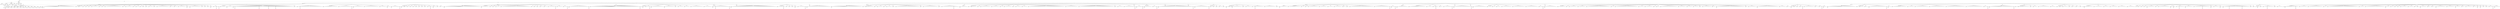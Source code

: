 digraph Tree {
	"t0" [label = "TEI"];
	"t1" [label = "teiHeader"];
	"t2" [label = "fileDesc"];
	"t3" [label = "titleStmt"];
	"t4" [label = "title"];
	"t5" [label = "author"];
	"t6" [label = "editionStmt"];
	"t7" [label = "edition"];
	"t8" [label = "respStmt"];
	"t9" [label = "name"];
	"t10" [label = "resp"];
	"t11" [label = "respStmt"];
	"t12" [label = "name"];
	"t13" [label = "resp"];
	"t14" [label = "publicationStmt"];
	"t15" [label = "publisher"];
	"t16" [label = "date"];
	"t17" [label = "availability"];
	"t18" [label = "p"];
	"t19" [label = "idno"];
	"t20" [label = "sourceDesc"];
	"t21" [label = "bibl"];
	"t22" [label = "author"];
	"t23" [label = "title"];
	"t24" [label = "profileDesc"];
	"t25" [label = "creation"];
	"t26" [label = "date"];
	"t27" [label = "langUsage"];
	"t28" [label = "language"];
	"t29" [label = "textClass"];
	"t30" [label = "keywords"];
	"t31" [label = "term"];
	"t32" [label = "text"];
	"t33" [label = "body"];
	"t34" [label = "head"];
	"t35" [label = "div"];
	"t36" [label = "div"];
	"t37" [label = "head"];
	"t38" [label = "castList"];
	"t39" [label = "l"];
	"t40" [label = "l"];
	"t41" [label = "castItem"];
	"t42" [label = "role"];
	"t43" [label = "roleDesc"];
	"t44" [label = "em"];
	"t45" [label = "castItem"];
	"t46" [label = "role"];
	"t47" [label = "roleDesc"];
	"t48" [label = "castItem"];
	"t49" [label = "role"];
	"t50" [label = "roleDesc"];
	"t51" [label = "castItem"];
	"t52" [label = "role"];
	"t53" [label = "roleDesc"];
	"t54" [label = "castItem"];
	"t55" [label = "role"];
	"t56" [label = "roleDesc"];
	"t57" [label = "castItem"];
	"t58" [label = "role"];
	"t59" [label = "roleDesc"];
	"t60" [label = "castItem"];
	"t61" [label = "role"];
	"t62" [label = "roleDesc"];
	"t63" [label = "castItem"];
	"t64" [label = "role"];
	"t65" [label = "roleDesc"];
	"t66" [label = "castItem"];
	"t67" [label = "role"];
	"t68" [label = "roleDesc"];
	"t69" [label = "castItem"];
	"t70" [label = "role"];
	"t71" [label = "roleDesc"];
	"t72" [label = "castItem"];
	"t73" [label = "role"];
	"t74" [label = "roleDesc"];
	"t75" [label = "castItem"];
	"t76" [label = "role"];
	"t77" [label = "roleDesc"];
	"t78" [label = "castItem"];
	"t79" [label = "role"];
	"t80" [label = "roleDesc"];
	"t81" [label = "div"];
	"t82" [label = "head"];
	"t83" [label = "div"];
	"t84" [label = "head"];
	"t85" [label = "sp"];
	"t86" [label = "speaker"];
	"t87" [label = "em"];
	"t88" [label = "l"];
	"t89" [label = "l"];
	"t90" [label = "l"];
	"t91" [label = "l"];
	"t92" [label = "l"];
	"t93" [label = "l"];
	"t94" [label = "l"];
	"t95" [label = "l"];
	"t96" [label = "l"];
	"t97" [label = "l"];
	"t98" [label = "l"];
	"t99" [label = "l"];
	"t100" [label = "l"];
	"t101" [label = "l"];
	"t102" [label = "l"];
	"t103" [label = "l"];
	"t104" [label = "l"];
	"t105" [label = "l"];
	"t106" [label = "l"];
	"t107" [label = "l"];
	"t108" [label = "l"];
	"t109" [label = "l"];
	"t110" [label = "l"];
	"t111" [label = "l"];
	"t112" [label = "l"];
	"t113" [label = "l"];
	"t114" [label = "l"];
	"t115" [label = "l"];
	"t116" [label = "div"];
	"t117" [label = "head"];
	"t118" [label = "stage"];
	"t119" [label = "sp"];
	"t120" [label = "speaker"];
	"t121" [label = "l"];
	"t122" [label = "sp"];
	"t123" [label = "speaker"];
	"t124" [label = "l"];
	"t125" [label = "l"];
	"t126" [label = "sp"];
	"t127" [label = "speaker"];
	"t128" [label = "l"];
	"t129" [label = "sp"];
	"t130" [label = "speaker"];
	"t131" [label = "l"];
	"t132" [label = "sp"];
	"t133" [label = "speaker"];
	"t134" [label = "l"];
	"t135" [label = "sp"];
	"t136" [label = "speaker"];
	"t137" [label = "l"];
	"t138" [label = "l"];
	"t139" [label = "l"];
	"t140" [label = "l"];
	"t141" [label = "l"];
	"t142" [label = "sp"];
	"t143" [label = "speaker"];
	"t144" [label = "l"];
	"t145" [label = "sp"];
	"t146" [label = "speaker"];
	"t147" [label = "l"];
	"t148" [label = "sp"];
	"t149" [label = "speaker"];
	"t150" [label = "l"];
	"t151" [label = "l"];
	"t152" [label = "l"];
	"t153" [label = "l"];
	"t154" [label = "l"];
	"t155" [label = "l"];
	"t156" [label = "l"];
	"t157" [label = "l"];
	"t158" [label = "l"];
	"t159" [label = "l"];
	"t160" [label = "l"];
	"t161" [label = "l"];
	"t162" [label = "l"];
	"t163" [label = "l"];
	"t164" [label = "sp"];
	"t165" [label = "speaker"];
	"t166" [label = "l"];
	"t167" [label = "sp"];
	"t168" [label = "speaker"];
	"t169" [label = "l"];
	"t170" [label = "l"];
	"t171" [label = "l"];
	"t172" [label = "l"];
	"t173" [label = "l"];
	"t174" [label = "sp"];
	"t175" [label = "speaker"];
	"t176" [label = "l"];
	"t177" [label = "sp"];
	"t178" [label = "speaker"];
	"t179" [label = "l"];
	"t180" [label = "l"];
	"t181" [label = "sp"];
	"t182" [label = "speaker"];
	"t183" [label = "l"];
	"t184" [label = "sp"];
	"t185" [label = "speaker"];
	"t186" [label = "l"];
	"t187" [label = "sp"];
	"t188" [label = "speaker"];
	"t189" [label = "l"];
	"t190" [label = "sp"];
	"t191" [label = "speaker"];
	"t192" [label = "l"];
	"t193" [label = "l"];
	"t194" [label = "l"];
	"t195" [label = "sp"];
	"t196" [label = "speaker"];
	"t197" [label = "l"];
	"t198" [label = "sp"];
	"t199" [label = "speaker"];
	"t200" [label = "l"];
	"t201" [label = "l"];
	"t202" [label = "l"];
	"t203" [label = "l"];
	"t204" [label = "l"];
	"t205" [label = "l"];
	"t206" [label = "l"];
	"t207" [label = "l"];
	"t208" [label = "l"];
	"t209" [label = "l"];
	"t210" [label = "sp"];
	"t211" [label = "speaker"];
	"t212" [label = "l"];
	"t213" [label = "l"];
	"t214" [label = "sp"];
	"t215" [label = "speaker"];
	"t216" [label = "l"];
	"t217" [label = "l"];
	"t218" [label = "sp"];
	"t219" [label = "speaker"];
	"t220" [label = "l"];
	"t221" [label = "l"];
	"t222" [label = "l"];
	"t223" [label = "l"];
	"t224" [label = "l"];
	"t225" [label = "l"];
	"t226" [label = "sp"];
	"t227" [label = "speaker"];
	"t228" [label = "em"];
	"t229" [label = "l"];
	"t230" [label = "sp"];
	"t231" [label = "speaker"];
	"t232" [label = "em"];
	"t233" [label = "l"];
	"t234" [label = "l"];
	"t235" [label = "l"];
	"t236" [label = "l"];
	"t237" [label = "l"];
	"t238" [label = "l"];
	"t239" [label = "l"];
	"t240" [label = "l"];
	"t241" [label = "l"];
	"t242" [label = "sp"];
	"t243" [label = "speaker"];
	"t244" [label = "l"];
	"t245" [label = "sp"];
	"t246" [label = "speaker"];
	"t247" [label = "l"];
	"t248" [label = "sp"];
	"t249" [label = "speaker"];
	"t250" [label = "l"];
	"t251" [label = "sp"];
	"t252" [label = "speaker"];
	"t253" [label = "em"];
	"t254" [label = "l"];
	"t255" [label = "sp"];
	"t256" [label = "speaker"];
	"t257" [label = "l"];
	"t258" [label = "stage"];
	"t259" [label = "hi"];
	"t260" [label = "em"];
	"t261" [label = "l"];
	"t262" [label = "stage"];
	"t263" [label = "hi"];
	"t264" [label = "em"];
	"t265" [label = "div"];
	"t266" [label = "head"];
	"t267" [label = "stage"];
	"t268" [label = "sp"];
	"t269" [label = "speaker"];
	"t270" [label = "l"];
	"t271" [label = "l"];
	"t272" [label = "l"];
	"t273" [label = "l"];
	"t274" [label = "sp"];
	"t275" [label = "speaker"];
	"t276" [label = "em"];
	"t277" [label = "l"];
	"t278" [label = "l"];
	"t279" [label = "l"];
	"t280" [label = "l"];
	"t281" [label = "sp"];
	"t282" [label = "speaker"];
	"t283" [label = "em"];
	"t284" [label = "stage"];
	"t285" [label = "hi"];
	"t286" [label = "em"];
	"t287" [label = "l"];
	"t288" [label = "l"];
	"t289" [label = "l"];
	"t290" [label = "l"];
	"t291" [label = "l"];
	"t292" [label = "l"];
	"t293" [label = "l"];
	"t294" [label = "l"];
	"t295" [label = "l"];
	"t296" [label = "l"];
	"t297" [label = "l"];
	"t298" [label = "l"];
	"t299" [label = "l"];
	"t300" [label = "l"];
	"t301" [label = "l"];
	"t302" [label = "l"];
	"t303" [label = "l"];
	"t304" [label = "l"];
	"t305" [label = "l"];
	"t306" [label = "l"];
	"t307" [label = "stage"];
	"t308" [label = "hi"];
	"t309" [label = "em"];
	"t310" [label = "l"];
	"t311" [label = "l"];
	"t312" [label = "l"];
	"t313" [label = "l"];
	"t314" [label = "l"];
	"t315" [label = "l"];
	"t316" [label = "l"];
	"t317" [label = "stage"];
	"t318" [label = "hi"];
	"t319" [label = "em"];
	"t320" [label = "l"];
	"t321" [label = "l"];
	"t322" [label = "l"];
	"t323" [label = "l"];
	"t324" [label = "l"];
	"t325" [label = "stage"];
	"t326" [label = "hi"];
	"t327" [label = "em"];
	"t328" [label = "l"];
	"t329" [label = "l"];
	"t330" [label = "l"];
	"t331" [label = "l"];
	"t332" [label = "l"];
	"t333" [label = "l"];
	"t334" [label = "l"];
	"t335" [label = "l"];
	"t336" [label = "l"];
	"t337" [label = "l"];
	"t338" [label = "l"];
	"t339" [label = "l"];
	"t340" [label = "l"];
	"t341" [label = "l"];
	"t342" [label = "l"];
	"t343" [label = "sp"];
	"t344" [label = "speaker"];
	"t345" [label = "l"];
	"t346" [label = "sp"];
	"t347" [label = "speaker"];
	"t348" [label = "l"];
	"t349" [label = "stage"];
	"t350" [label = "hi"];
	"t351" [label = "em"];
	"t352" [label = "l"];
	"t353" [label = "l"];
	"t354" [label = "l"];
	"t355" [label = "l"];
	"t356" [label = "l"];
	"t357" [label = "l"];
	"t358" [label = "l"];
	"t359" [label = "l"];
	"t360" [label = "l"];
	"t361" [label = "l"];
	"t362" [label = "l"];
	"t363" [label = "l"];
	"t364" [label = "l"];
	"t365" [label = "l"];
	"t366" [label = "l"];
	"t367" [label = "l"];
	"t368" [label = "l"];
	"t369" [label = "l"];
	"t370" [label = "l"];
	"t371" [label = "div"];
	"t372" [label = "head"];
	"t373" [label = "stage"];
	"t374" [label = "sp"];
	"t375" [label = "speaker"];
	"t376" [label = "l"];
	"t377" [label = "l"];
	"t378" [label = "l"];
	"t379" [label = "l"];
	"t380" [label = "l"];
	"t381" [label = "l"];
	"t382" [label = "l"];
	"t383" [label = "l"];
	"t384" [label = "l"];
	"t385" [label = "l"];
	"t386" [label = "l"];
	"t387" [label = "l"];
	"t388" [label = "sp"];
	"t389" [label = "speaker"];
	"t390" [label = "l"];
	"t391" [label = "l"];
	"t392" [label = "l"];
	"t393" [label = "l"];
	"t394" [label = "l"];
	"t395" [label = "l"];
	"t396" [label = "l"];
	"t397" [label = "l"];
	"t398" [label = "l"];
	"t399" [label = "l"];
	"t400" [label = "stage"];
	"t401" [label = "hi"];
	"t402" [label = "em"];
	"t403" [label = "sp"];
	"t404" [label = "speaker"];
	"t405" [label = "em"];
	"t406" [label = "l"];
	"t407" [label = "l"];
	"t408" [label = "l"];
	"t409" [label = "l"];
	"t410" [label = "l"];
	"t411" [label = "l"];
	"t412" [label = "l"];
	"t413" [label = "l"];
	"t414" [label = "sp"];
	"t415" [label = "speaker"];
	"t416" [label = "l"];
	"t417" [label = "l"];
	"t418" [label = "l"];
	"t419" [label = "l"];
	"t420" [label = "l"];
	"t421" [label = "l"];
	"t422" [label = "l"];
	"t423" [label = "l"];
	"t424" [label = "l"];
	"t425" [label = "l"];
	"t426" [label = "l"];
	"t427" [label = "l"];
	"t428" [label = "sp"];
	"t429" [label = "speaker"];
	"t430" [label = "l"];
	"t431" [label = "l"];
	"t432" [label = "l"];
	"t433" [label = "l"];
	"t434" [label = "l"];
	"t435" [label = "sp"];
	"t436" [label = "speaker"];
	"t437" [label = "em"];
	"t438" [label = "l"];
	"t439" [label = "l"];
	"t440" [label = "sp"];
	"t441" [label = "speaker"];
	"t442" [label = "em"];
	"t443" [label = "l"];
	"t444" [label = "l"];
	"t445" [label = "l"];
	"t446" [label = "l"];
	"t447" [label = "l"];
	"t448" [label = "l"];
	"t449" [label = "stage"];
	"t450" [label = "hi"];
	"t451" [label = "em"];
	"t452" [label = "div"];
	"t453" [label = "head"];
	"t454" [label = "stage"];
	"t455" [label = "sp"];
	"t456" [label = "speaker"];
	"t457" [label = "em"];
	"t458" [label = "l"];
	"t459" [label = "sp"];
	"t460" [label = "speaker"];
	"t461" [label = "l"];
	"t462" [label = "sp"];
	"t463" [label = "speaker"];
	"t464" [label = "l"];
	"t465" [label = "sp"];
	"t466" [label = "speaker"];
	"t467" [label = "l"];
	"t468" [label = "sp"];
	"t469" [label = "speaker"];
	"t470" [label = "l"];
	"t471" [label = "sp"];
	"t472" [label = "speaker"];
	"t473" [label = "l"];
	"t474" [label = "sp"];
	"t475" [label = "speaker"];
	"t476" [label = "l"];
	"t477" [label = "sp"];
	"t478" [label = "speaker"];
	"t479" [label = "l"];
	"t480" [label = "sp"];
	"t481" [label = "speaker"];
	"t482" [label = "l"];
	"t483" [label = "sp"];
	"t484" [label = "speaker"];
	"t485" [label = "l"];
	"t486" [label = "stage"];
	"t487" [label = "hi"];
	"t488" [label = "em"];
	"t489" [label = "l"];
	"t490" [label = "sp"];
	"t491" [label = "speaker"];
	"t492" [label = "em"];
	"t493" [label = "l"];
	"t494" [label = "l"];
	"t495" [label = "sp"];
	"t496" [label = "speaker"];
	"t497" [label = "l"];
	"t498" [label = "sp"];
	"t499" [label = "speaker"];
	"t500" [label = "l"];
	"t501" [label = "l"];
	"t502" [label = "div"];
	"t503" [label = "head"];
	"t504" [label = "div"];
	"t505" [label = "head"];
	"t506" [label = "sp"];
	"t507" [label = "speaker"];
	"t508" [label = "em"];
	"t509" [label = "l"];
	"t510" [label = "l"];
	"t511" [label = "l"];
	"t512" [label = "l"];
	"t513" [label = "l"];
	"t514" [label = "l"];
	"t515" [label = "l"];
	"t516" [label = "l"];
	"t517" [label = "l"];
	"t518" [label = "l"];
	"t519" [label = "l"];
	"t520" [label = "l"];
	"t521" [label = "l"];
	"t522" [label = "l"];
	"t523" [label = "l"];
	"t524" [label = "l"];
	"t525" [label = "l"];
	"t526" [label = "l"];
	"t527" [label = "l"];
	"t528" [label = "l"];
	"t529" [label = "l"];
	"t530" [label = "l"];
	"t531" [label = "l"];
	"t532" [label = "l"];
	"t533" [label = "l"];
	"t534" [label = "l"];
	"t535" [label = "l"];
	"t536" [label = "l"];
	"t537" [label = "l"];
	"t538" [label = "l"];
	"t539" [label = "l"];
	"t540" [label = "div"];
	"t541" [label = "head"];
	"t542" [label = "stage"];
	"t543" [label = "sp"];
	"t544" [label = "speaker"];
	"t545" [label = "em"];
	"t546" [label = "l"];
	"t547" [label = "l"];
	"t548" [label = "l"];
	"t549" [label = "l"];
	"t550" [label = "l"];
	"t551" [label = "l"];
	"t552" [label = "sp"];
	"t553" [label = "speaker"];
	"t554" [label = "l"];
	"t555" [label = "sp"];
	"t556" [label = "speaker"];
	"t557" [label = "l"];
	"t558" [label = "sp"];
	"t559" [label = "speaker"];
	"t560" [label = "l"];
	"t561" [label = "l"];
	"t562" [label = "l"];
	"t563" [label = "sp"];
	"t564" [label = "speaker"];
	"t565" [label = "l"];
	"t566" [label = "l"];
	"t567" [label = "l"];
	"t568" [label = "l"];
	"t569" [label = "l"];
	"t570" [label = "l"];
	"t571" [label = "l"];
	"t572" [label = "l"];
	"t573" [label = "l"];
	"t574" [label = "l"];
	"t575" [label = "l"];
	"t576" [label = "l"];
	"t577" [label = "l"];
	"t578" [label = "l"];
	"t579" [label = "l"];
	"t580" [label = "l"];
	"t581" [label = "l"];
	"t582" [label = "l"];
	"t583" [label = "l"];
	"t584" [label = "l"];
	"t585" [label = "l"];
	"t586" [label = "l"];
	"t587" [label = "l"];
	"t588" [label = "l"];
	"t589" [label = "l"];
	"t590" [label = "sp"];
	"t591" [label = "speaker"];
	"t592" [label = "l"];
	"t593" [label = "sp"];
	"t594" [label = "speaker"];
	"t595" [label = "l"];
	"t596" [label = "sp"];
	"t597" [label = "speaker"];
	"t598" [label = "l"];
	"t599" [label = "sp"];
	"t600" [label = "speaker"];
	"t601" [label = "l"];
	"t602" [label = "l"];
	"t603" [label = "sp"];
	"t604" [label = "speaker"];
	"t605" [label = "l"];
	"t606" [label = "l"];
	"t607" [label = "sp"];
	"t608" [label = "speaker"];
	"t609" [label = "l"];
	"t610" [label = "l"];
	"t611" [label = "l"];
	"t612" [label = "l"];
	"t613" [label = "l"];
	"t614" [label = "stage"];
	"t615" [label = "hi"];
	"t616" [label = "em"];
	"t617" [label = "sp"];
	"t618" [label = "speaker"];
	"t619" [label = "l"];
	"t620" [label = "l"];
	"t621" [label = "l"];
	"t622" [label = "l"];
	"t623" [label = "sp"];
	"t624" [label = "speaker"];
	"t625" [label = "l"];
	"t626" [label = "l"];
	"t627" [label = "stage"];
	"t628" [label = "hi"];
	"t629" [label = "em"];
	"t630" [label = "sp"];
	"t631" [label = "speaker"];
	"t632" [label = "em"];
	"t633" [label = "l"];
	"t634" [label = "l"];
	"t635" [label = "l"];
	"t636" [label = "l"];
	"t637" [label = "l"];
	"t638" [label = "l"];
	"t639" [label = "l"];
	"t640" [label = "l"];
	"t641" [label = "l"];
	"t642" [label = "l"];
	"t643" [label = "l"];
	"t644" [label = "l"];
	"t645" [label = "l"];
	"t646" [label = "l"];
	"t647" [label = "l"];
	"t648" [label = "l"];
	"t649" [label = "stage"];
	"t650" [label = "hi"];
	"t651" [label = "em"];
	"t652" [label = "div"];
	"t653" [label = "head"];
	"t654" [label = "sp"];
	"t655" [label = "speaker"];
	"t656" [label = "l"];
	"t657" [label = "l"];
	"t658" [label = "l"];
	"t659" [label = "l"];
	"t660" [label = "l"];
	"t661" [label = "l"];
	"t662" [label = "l"];
	"t663" [label = "l"];
	"t664" [label = "l"];
	"t665" [label = "l"];
	"t666" [label = "l"];
	"t667" [label = "l"];
	"t668" [label = "l"];
	"t669" [label = "l"];
	"t670" [label = "l"];
	"t671" [label = "l"];
	"t672" [label = "l"];
	"t673" [label = "l"];
	"t674" [label = "l"];
	"t675" [label = "l"];
	"t676" [label = "l"];
	"t677" [label = "l"];
	"t678" [label = "l"];
	"t679" [label = "l"];
	"t680" [label = "l"];
	"t681" [label = "l"];
	"t682" [label = "l"];
	"t683" [label = "l"];
	"t684" [label = "l"];
	"t685" [label = "l"];
	"t686" [label = "l"];
	"t687" [label = "l"];
	"t688" [label = "l"];
	"t689" [label = "l"];
	"t690" [label = "l"];
	"t691" [label = "l"];
	"t692" [label = "l"];
	"t693" [label = "l"];
	"t694" [label = "l"];
	"t695" [label = "l"];
	"t696" [label = "l"];
	"t697" [label = "l"];
	"t698" [label = "stage"];
	"t699" [label = "hi"];
	"t700" [label = "em"];
	"t701" [label = "div"];
	"t702" [label = "head"];
	"t703" [label = "stage"];
	"t704" [label = "em"];
	"t705" [label = "sp"];
	"t706" [label = "speaker"];
	"t707" [label = "em"];
	"t708" [label = "l"];
	"t709" [label = "sp"];
	"t710" [label = "speaker"];
	"t711" [label = "l"];
	"t712" [label = "l"];
	"t713" [label = "stage"];
	"t714" [label = "hi"];
	"t715" [label = "em"];
	"t716" [label = "sp"];
	"t717" [label = "speaker"];
	"t718" [label = "em"];
	"t719" [label = "l"];
	"t720" [label = "l"];
	"t721" [label = "l"];
	"t722" [label = "l"];
	"t723" [label = "l"];
	"t724" [label = "l"];
	"t725" [label = "l"];
	"t726" [label = "l"];
	"t727" [label = "l"];
	"t728" [label = "l"];
	"t729" [label = "sp"];
	"t730" [label = "speaker"];
	"t731" [label = "em"];
	"t732" [label = "l"];
	"t733" [label = "l"];
	"t734" [label = "l"];
	"t735" [label = "l"];
	"t736" [label = "l"];
	"t737" [label = "l"];
	"t738" [label = "l"];
	"t739" [label = "l"];
	"t740" [label = "sp"];
	"t741" [label = "speaker"];
	"t742" [label = "l"];
	"t743" [label = "sp"];
	"t744" [label = "speaker"];
	"t745" [label = "l"];
	"t746" [label = "l"];
	"t747" [label = "l"];
	"t748" [label = "l"];
	"t749" [label = "sp"];
	"t750" [label = "speaker"];
	"t751" [label = "l"];
	"t752" [label = "l"];
	"t753" [label = "l"];
	"t754" [label = "l"];
	"t755" [label = "sp"];
	"t756" [label = "speaker"];
	"t757" [label = "l"];
	"t758" [label = "l"];
	"t759" [label = "l"];
	"t760" [label = "l"];
	"t761" [label = "l"];
	"t762" [label = "l"];
	"t763" [label = "l"];
	"t764" [label = "l"];
	"t765" [label = "l"];
	"t766" [label = "l"];
	"t767" [label = "sp"];
	"t768" [label = "speaker"];
	"t769" [label = "l"];
	"t770" [label = "l"];
	"t771" [label = "l"];
	"t772" [label = "l"];
	"t773" [label = "l"];
	"t774" [label = "l"];
	"t775" [label = "div"];
	"t776" [label = "head"];
	"t777" [label = "stage"];
	"t778" [label = "sp"];
	"t779" [label = "speaker"];
	"t780" [label = "em"];
	"t781" [label = "l"];
	"t782" [label = "stage"];
	"t783" [label = "hi"];
	"t784" [label = "em"];
	"t785" [label = "l"];
	"t786" [label = "l"];
	"t787" [label = "l"];
	"t788" [label = "l"];
	"t789" [label = "l"];
	"t790" [label = "l"];
	"t791" [label = "l"];
	"t792" [label = "l"];
	"t793" [label = "l"];
	"t794" [label = "l"];
	"t795" [label = "l"];
	"t796" [label = "stage"];
	"t797" [label = "hi"];
	"t798" [label = "em"];
	"t799" [label = "div"];
	"t800" [label = "head"];
	"t801" [label = "sp"];
	"t802" [label = "speaker"];
	"t803" [label = "em"];
	"t804" [label = "l"];
	"t805" [label = "l"];
	"t806" [label = "l"];
	"t807" [label = "l"];
	"t808" [label = "l"];
	"t809" [label = "l"];
	"t810" [label = "l"];
	"t811" [label = "l"];
	"t812" [label = "l"];
	"t813" [label = "l"];
	"t814" [label = "l"];
	"t815" [label = "l"];
	"t816" [label = "l"];
	"t817" [label = "l"];
	"t818" [label = "l"];
	"t819" [label = "l"];
	"t820" [label = "l"];
	"t821" [label = "l"];
	"t822" [label = "l"];
	"t823" [label = "l"];
	"t824" [label = "l"];
	"t825" [label = "l"];
	"t826" [label = "l"];
	"t827" [label = "l"];
	"t828" [label = "l"];
	"t829" [label = "l"];
	"t830" [label = "l"];
	"t831" [label = "l"];
	"t832" [label = "l"];
	"t833" [label = "l"];
	"t834" [label = "l"];
	"t835" [label = "l"];
	"t836" [label = "l"];
	"t837" [label = "l"];
	"t838" [label = "l"];
	"t839" [label = "l"];
	"t840" [label = "l"];
	"t841" [label = "l"];
	"t842" [label = "l"];
	"t843" [label = "div"];
	"t844" [label = "head"];
	"t845" [label = "stage"];
	"t846" [label = "sp"];
	"t847" [label = "speaker"];
	"t848" [label = "l"];
	"t849" [label = "l"];
	"t850" [label = "l"];
	"t851" [label = "l"];
	"t852" [label = "stage"];
	"t853" [label = "hi"];
	"t854" [label = "em"];
	"t855" [label = "l"];
	"t856" [label = "sp"];
	"t857" [label = "speaker"];
	"t858" [label = "l"];
	"t859" [label = "sp"];
	"t860" [label = "speaker"];
	"t861" [label = "l"];
	"t862" [label = "sp"];
	"t863" [label = "speaker"];
	"t864" [label = "l"];
	"t865" [label = "sp"];
	"t866" [label = "speaker"];
	"t867" [label = "em"];
	"t868" [label = "l"];
	"t869" [label = "sp"];
	"t870" [label = "speaker"];
	"t871" [label = "l"];
	"t872" [label = "l"];
	"t873" [label = "l"];
	"t874" [label = "l"];
	"t875" [label = "l"];
	"t876" [label = "stage"];
	"t877" [label = "hi"];
	"t878" [label = "em"];
	"t879" [label = "div"];
	"t880" [label = "head"];
	"t881" [label = "sp"];
	"t882" [label = "speaker"];
	"t883" [label = "em"];
	"t884" [label = "l"];
	"t885" [label = "l"];
	"t886" [label = "l"];
	"t887" [label = "l"];
	"t888" [label = "l"];
	"t889" [label = "l"];
	"t890" [label = "l"];
	"t891" [label = "l"];
	"t892" [label = "l"];
	"t893" [label = "l"];
	"t894" [label = "l"];
	"t895" [label = "l"];
	"t896" [label = "l"];
	"t897" [label = "l"];
	"t898" [label = "l"];
	"t899" [label = "l"];
	"t900" [label = "l"];
	"t901" [label = "l"];
	"t902" [label = "l"];
	"t903" [label = "l"];
	"t904" [label = "div"];
	"t905" [label = "head"];
	"t906" [label = "div"];
	"t907" [label = "head"];
	"t908" [label = "sp"];
	"t909" [label = "speaker"];
	"t910" [label = "em"];
	"t911" [label = "l"];
	"t912" [label = "l"];
	"t913" [label = "l"];
	"t914" [label = "l"];
	"t915" [label = "l"];
	"t916" [label = "l"];
	"t917" [label = "l"];
	"t918" [label = "l"];
	"t919" [label = "l"];
	"t920" [label = "l"];
	"t921" [label = "l"];
	"t922" [label = "l"];
	"t923" [label = "l"];
	"t924" [label = "l"];
	"t925" [label = "l"];
	"t926" [label = "l"];
	"t927" [label = "l"];
	"t928" [label = "l"];
	"t929" [label = "l"];
	"t930" [label = "l"];
	"t931" [label = "l"];
	"t932" [label = "l"];
	"t933" [label = "l"];
	"t934" [label = "l"];
	"t935" [label = "l"];
	"t936" [label = "l"];
	"t937" [label = "div"];
	"t938" [label = "head"];
	"t939" [label = "stage"];
	"t940" [label = "sp"];
	"t941" [label = "speaker"];
	"t942" [label = "l"];
	"t943" [label = "sp"];
	"t944" [label = "speaker"];
	"t945" [label = "l"];
	"t946" [label = "l"];
	"t947" [label = "l"];
	"t948" [label = "l"];
	"t949" [label = "l"];
	"t950" [label = "l"];
	"t951" [label = "sp"];
	"t952" [label = "speaker"];
	"t953" [label = "l"];
	"t954" [label = "sp"];
	"t955" [label = "speaker"];
	"t956" [label = "l"];
	"t957" [label = "l"];
	"t958" [label = "l"];
	"t959" [label = "l"];
	"t960" [label = "sp"];
	"t961" [label = "speaker"];
	"t962" [label = "l"];
	"t963" [label = "sp"];
	"t964" [label = "speaker"];
	"t965" [label = "l"];
	"t966" [label = "l"];
	"t967" [label = "l"];
	"t968" [label = "l"];
	"t969" [label = "sp"];
	"t970" [label = "speaker"];
	"t971" [label = "l"];
	"t972" [label = "sp"];
	"t973" [label = "speaker"];
	"t974" [label = "l"];
	"t975" [label = "l"];
	"t976" [label = "l"];
	"t977" [label = "l"];
	"t978" [label = "l"];
	"t979" [label = "l"];
	"t980" [label = "l"];
	"t981" [label = "l"];
	"t982" [label = "l"];
	"t983" [label = "l"];
	"t984" [label = "l"];
	"t985" [label = "l"];
	"t986" [label = "l"];
	"t987" [label = "l"];
	"t988" [label = "l"];
	"t989" [label = "l"];
	"t990" [label = "l"];
	"t991" [label = "l"];
	"t992" [label = "l"];
	"t993" [label = "l"];
	"t994" [label = "sp"];
	"t995" [label = "speaker"];
	"t996" [label = "l"];
	"t997" [label = "sp"];
	"t998" [label = "speaker"];
	"t999" [label = "l"];
	"t1000" [label = "l"];
	"t1001" [label = "l"];
	"t1002" [label = "l"];
	"t1003" [label = "l"];
	"t1004" [label = "l"];
	"t1005" [label = "l"];
	"t1006" [label = "l"];
	"t1007" [label = "l"];
	"t1008" [label = "l"];
	"t1009" [label = "l"];
	"t1010" [label = "l"];
	"t1011" [label = "sp"];
	"t1012" [label = "speaker"];
	"t1013" [label = "l"];
	"t1014" [label = "sp"];
	"t1015" [label = "speaker"];
	"t1016" [label = "l"];
	"t1017" [label = "l"];
	"t1018" [label = "l"];
	"t1019" [label = "l"];
	"t1020" [label = "l"];
	"t1021" [label = "l"];
	"t1022" [label = "l"];
	"t1023" [label = "l"];
	"t1024" [label = "l"];
	"t1025" [label = "stage"];
	"t1026" [label = "hi"];
	"t1027" [label = "em"];
	"t1028" [label = "l"];
	"t1029" [label = "l"];
	"t1030" [label = "l"];
	"t1031" [label = "l"];
	"t1032" [label = "div"];
	"t1033" [label = "head"];
	"t1034" [label = "sp"];
	"t1035" [label = "speaker"];
	"t1036" [label = "em"];
	"t1037" [label = "l"];
	"t1038" [label = "l"];
	"t1039" [label = "l"];
	"t1040" [label = "l"];
	"t1041" [label = "l"];
	"t1042" [label = "l"];
	"t1043" [label = "div"];
	"t1044" [label = "head"];
	"t1045" [label = "stage"];
	"t1046" [label = "sp"];
	"t1047" [label = "speaker"];
	"t1048" [label = "l"];
	"t1049" [label = "sp"];
	"t1050" [label = "speaker"];
	"t1051" [label = "l"];
	"t1052" [label = "l"];
	"t1053" [label = "l"];
	"t1054" [label = "l"];
	"t1055" [label = "sp"];
	"t1056" [label = "speaker"];
	"t1057" [label = "l"];
	"t1058" [label = "sp"];
	"t1059" [label = "speaker"];
	"t1060" [label = "l"];
	"t1061" [label = "l"];
	"t1062" [label = "l"];
	"t1063" [label = "l"];
	"t1064" [label = "l"];
	"t1065" [label = "l"];
	"t1066" [label = "l"];
	"t1067" [label = "l"];
	"t1068" [label = "sp"];
	"t1069" [label = "speaker"];
	"t1070" [label = "l"];
	"t1071" [label = "l"];
	"t1072" [label = "l"];
	"t1073" [label = "l"];
	"t1074" [label = "l"];
	"t1075" [label = "l"];
	"t1076" [label = "sp"];
	"t1077" [label = "speaker"];
	"t1078" [label = "l"];
	"t1079" [label = "l"];
	"t1080" [label = "sp"];
	"t1081" [label = "speaker"];
	"t1082" [label = "l"];
	"t1083" [label = "l"];
	"t1084" [label = "l"];
	"t1085" [label = "l"];
	"t1086" [label = "l"];
	"t1087" [label = "l"];
	"t1088" [label = "sp"];
	"t1089" [label = "speaker"];
	"t1090" [label = "l"];
	"t1091" [label = "sp"];
	"t1092" [label = "speaker"];
	"t1093" [label = "l"];
	"t1094" [label = "l"];
	"t1095" [label = "l"];
	"t1096" [label = "l"];
	"t1097" [label = "sp"];
	"t1098" [label = "speaker"];
	"t1099" [label = "l"];
	"t1100" [label = "l"];
	"t1101" [label = "l"];
	"t1102" [label = "l"];
	"t1103" [label = "sp"];
	"t1104" [label = "speaker"];
	"t1105" [label = "l"];
	"t1106" [label = "l"];
	"t1107" [label = "l"];
	"t1108" [label = "l"];
	"t1109" [label = "l"];
	"t1110" [label = "l"];
	"t1111" [label = "l"];
	"t1112" [label = "l"];
	"t1113" [label = "l"];
	"t1114" [label = "l"];
	"t1115" [label = "l"];
	"t1116" [label = "l"];
	"t1117" [label = "l"];
	"t1118" [label = "l"];
	"t1119" [label = "l"];
	"t1120" [label = "l"];
	"t1121" [label = "l"];
	"t1122" [label = "l"];
	"t1123" [label = "l"];
	"t1124" [label = "l"];
	"t1125" [label = "l"];
	"t1126" [label = "l"];
	"t1127" [label = "l"];
	"t1128" [label = "l"];
	"t1129" [label = "l"];
	"t1130" [label = "l"];
	"t1131" [label = "l"];
	"t1132" [label = "l"];
	"t1133" [label = "l"];
	"t1134" [label = "l"];
	"t1135" [label = "l"];
	"t1136" [label = "sp"];
	"t1137" [label = "speaker"];
	"t1138" [label = "l"];
	"t1139" [label = "l"];
	"t1140" [label = "l"];
	"t1141" [label = "l"];
	"t1142" [label = "l"];
	"t1143" [label = "l"];
	"t1144" [label = "l"];
	"t1145" [label = "l"];
	"t1146" [label = "l"];
	"t1147" [label = "l"];
	"t1148" [label = "sp"];
	"t1149" [label = "speaker"];
	"t1150" [label = "l"];
	"t1151" [label = "l"];
	"t1152" [label = "l"];
	"t1153" [label = "l"];
	"t1154" [label = "l"];
	"t1155" [label = "l"];
	"t1156" [label = "l"];
	"t1157" [label = "l"];
	"t1158" [label = "l"];
	"t1159" [label = "l"];
	"t1160" [label = "l"];
	"t1161" [label = "l"];
	"t1162" [label = "l"];
	"t1163" [label = "l"];
	"t1164" [label = "l"];
	"t1165" [label = "l"];
	"t1166" [label = "l"];
	"t1167" [label = "l"];
	"t1168" [label = "l"];
	"t1169" [label = "l"];
	"t1170" [label = "l"];
	"t1171" [label = "l"];
	"t1172" [label = "l"];
	"t1173" [label = "l"];
	"t1174" [label = "l"];
	"t1175" [label = "l"];
	"t1176" [label = "l"];
	"t1177" [label = "l"];
	"t1178" [label = "l"];
	"t1179" [label = "l"];
	"t1180" [label = "sp"];
	"t1181" [label = "speaker"];
	"t1182" [label = "l"];
	"t1183" [label = "sp"];
	"t1184" [label = "speaker"];
	"t1185" [label = "l"];
	"t1186" [label = "l"];
	"t1187" [label = "l"];
	"t1188" [label = "l"];
	"t1189" [label = "sp"];
	"t1190" [label = "speaker"];
	"t1191" [label = "l"];
	"t1192" [label = "l"];
	"t1193" [label = "l"];
	"t1194" [label = "l"];
	"t1195" [label = "l"];
	"t1196" [label = "l"];
	"t1197" [label = "l"];
	"t1198" [label = "l"];
	"t1199" [label = "stage"];
	"t1200" [label = "hi"];
	"t1201" [label = "em"];
	"t1202" [label = "div"];
	"t1203" [label = "head"];
	"t1204" [label = "sp"];
	"t1205" [label = "speaker"];
	"t1206" [label = "em"];
	"t1207" [label = "l"];
	"t1208" [label = "l"];
	"t1209" [label = "l"];
	"t1210" [label = "l"];
	"t1211" [label = "stage"];
	"t1212" [label = "hi"];
	"t1213" [label = "em"];
	"t1214" [label = "div"];
	"t1215" [label = "head"];
	"t1216" [label = "stage"];
	"t1217" [label = "sp"];
	"t1218" [label = "speaker"];
	"t1219" [label = "em"];
	"t1220" [label = "l"];
	"t1221" [label = "l"];
	"t1222" [label = "l"];
	"t1223" [label = "l"];
	"t1224" [label = "l"];
	"t1225" [label = "l"];
	"t1226" [label = "sp"];
	"t1227" [label = "speaker"];
	"t1228" [label = "l"];
	"t1229" [label = "l"];
	"t1230" [label = "stage"];
	"t1231" [label = "hi"];
	"t1232" [label = "em"];
	"t1233" [label = "div"];
	"t1234" [label = "head"];
	"t1235" [label = "sp"];
	"t1236" [label = "speaker"];
	"t1237" [label = "em"];
	"t1238" [label = "l"];
	"t1239" [label = "l"];
	"t1240" [label = "l"];
	"t1241" [label = "l"];
	"t1242" [label = "l"];
	"t1243" [label = "l"];
	"t1244" [label = "l"];
	"t1245" [label = "l"];
	"t1246" [label = "l"];
	"t1247" [label = "l"];
	"t1248" [label = "l"];
	"t1249" [label = "l"];
	"t1250" [label = "l"];
	"t1251" [label = "l"];
	"t1252" [label = "l"];
	"t1253" [label = "l"];
	"t1254" [label = "l"];
	"t1255" [label = "l"];
	"t1256" [label = "l"];
	"t1257" [label = "l"];
	"t1258" [label = "l"];
	"t1259" [label = "l"];
	"t1260" [label = "l"];
	"t1261" [label = "l"];
	"t1262" [label = "l"];
	"t1263" [label = "l"];
	"t1264" [label = "l"];
	"t1265" [label = "l"];
	"t1266" [label = "l"];
	"t1267" [label = "stage"];
	"t1268" [label = "hi"];
	"t1269" [label = "em"];
	"t1270" [label = "div"];
	"t1271" [label = "head"];
	"t1272" [label = "sp"];
	"t1273" [label = "speaker"];
	"t1274" [label = "em"];
	"t1275" [label = "l"];
	"t1276" [label = "l"];
	"t1277" [label = "l"];
	"t1278" [label = "l"];
	"t1279" [label = "l"];
	"t1280" [label = "l"];
	"t1281" [label = "l"];
	"t1282" [label = "l"];
	"t1283" [label = "l"];
	"t1284" [label = "l"];
	"t1285" [label = "l"];
	"t1286" [label = "stage"];
	"t1287" [label = "hi"];
	"t1288" [label = "em"];
	"t1289" [label = "div"];
	"t1290" [label = "head"];
	"t1291" [label = "stage"];
	"t1292" [label = "sp"];
	"t1293" [label = "speaker"];
	"t1294" [label = "l"];
	"t1295" [label = "sp"];
	"t1296" [label = "speaker"];
	"t1297" [label = "l"];
	"t1298" [label = "sp"];
	"t1299" [label = "speaker"];
	"t1300" [label = "l"];
	"t1301" [label = "sp"];
	"t1302" [label = "speaker"];
	"t1303" [label = "l"];
	"t1304" [label = "l"];
	"t1305" [label = "sp"];
	"t1306" [label = "speaker"];
	"t1307" [label = "l"];
	"t1308" [label = "div"];
	"t1309" [label = "head"];
	"t1310" [label = "stage"];
	"t1311" [label = "sp"];
	"t1312" [label = "speaker"];
	"t1313" [label = "em"];
	"t1314" [label = "l"];
	"t1315" [label = "sp"];
	"t1316" [label = "speaker"];
	"t1317" [label = "l"];
	"t1318" [label = "sp"];
	"t1319" [label = "speaker"];
	"t1320" [label = "em"];
	"t1321" [label = "l"];
	"t1322" [label = "l"];
	"t1323" [label = "l"];
	"t1324" [label = "l"];
	"t1325" [label = "l"];
	"t1326" [label = "l"];
	"t1327" [label = "l"];
	"t1328" [label = "l"];
	"t1329" [label = "sp"];
	"t1330" [label = "speaker"];
	"t1331" [label = "l"];
	"t1332" [label = "sp"];
	"t1333" [label = "speaker"];
	"t1334" [label = "l"];
	"t1335" [label = "l"];
	"t1336" [label = "l"];
	"t1337" [label = "l"];
	"t1338" [label = "sp"];
	"t1339" [label = "speaker"];
	"t1340" [label = "l"];
	"t1341" [label = "stage"];
	"t1342" [label = "hi"];
	"t1343" [label = "em"];
	"t1344" [label = "l"];
	"t1345" [label = "l"];
	"t1346" [label = "l"];
	"t1347" [label = "l"];
	"t1348" [label = "l"];
	"t1349" [label = "l"];
	"t1350" [label = "l"];
	"t1351" [label = "sp"];
	"t1352" [label = "speaker"];
	"t1353" [label = "l"];
	"t1354" [label = "l"];
	"t1355" [label = "l"];
	"t1356" [label = "l"];
	"t1357" [label = "l"];
	"t1358" [label = "l"];
	"t1359" [label = "l"];
	"t1360" [label = "l"];
	"t1361" [label = "l"];
	"t1362" [label = "sp"];
	"t1363" [label = "speaker"];
	"t1364" [label = "l"];
	"t1365" [label = "div"];
	"t1366" [label = "head"];
	"t1367" [label = "div"];
	"t1368" [label = "head"];
	"t1369" [label = "sp"];
	"t1370" [label = "speaker"];
	"t1371" [label = "em"];
	"t1372" [label = "l"];
	"t1373" [label = "l"];
	"t1374" [label = "l"];
	"t1375" [label = "l"];
	"t1376" [label = "l"];
	"t1377" [label = "l"];
	"t1378" [label = "div"];
	"t1379" [label = "head"];
	"t1380" [label = "stage"];
	"t1381" [label = "sp"];
	"t1382" [label = "speaker"];
	"t1383" [label = "l"];
	"t1384" [label = "l"];
	"t1385" [label = "l"];
	"t1386" [label = "l"];
	"t1387" [label = "l"];
	"t1388" [label = "l"];
	"t1389" [label = "l"];
	"t1390" [label = "l"];
	"t1391" [label = "l"];
	"t1392" [label = "l"];
	"t1393" [label = "sp"];
	"t1394" [label = "speaker"];
	"t1395" [label = "l"];
	"t1396" [label = "l"];
	"t1397" [label = "sp"];
	"t1398" [label = "speaker"];
	"t1399" [label = "l"];
	"t1400" [label = "sp"];
	"t1401" [label = "speaker"];
	"t1402" [label = "l"];
	"t1403" [label = "l"];
	"t1404" [label = "l"];
	"t1405" [label = "l"];
	"t1406" [label = "l"];
	"t1407" [label = "l"];
	"t1408" [label = "l"];
	"t1409" [label = "l"];
	"t1410" [label = "sp"];
	"t1411" [label = "speaker"];
	"t1412" [label = "l"];
	"t1413" [label = "l"];
	"t1414" [label = "l"];
	"t1415" [label = "l"];
	"t1416" [label = "l"];
	"t1417" [label = "l"];
	"t1418" [label = "sp"];
	"t1419" [label = "speaker"];
	"t1420" [label = "l"];
	"t1421" [label = "l"];
	"t1422" [label = "l"];
	"t1423" [label = "l"];
	"t1424" [label = "sp"];
	"t1425" [label = "speaker"];
	"t1426" [label = "l"];
	"t1427" [label = "l"];
	"t1428" [label = "l"];
	"t1429" [label = "l"];
	"t1430" [label = "l"];
	"t1431" [label = "l"];
	"t1432" [label = "sp"];
	"t1433" [label = "speaker"];
	"t1434" [label = "l"];
	"t1435" [label = "l"];
	"t1436" [label = "sp"];
	"t1437" [label = "speaker"];
	"t1438" [label = "l"];
	"t1439" [label = "sp"];
	"t1440" [label = "speaker"];
	"t1441" [label = "l"];
	"t1442" [label = "l"];
	"t1443" [label = "l"];
	"t1444" [label = "l"];
	"t1445" [label = "l"];
	"t1446" [label = "l"];
	"t1447" [label = "l"];
	"t1448" [label = "l"];
	"t1449" [label = "l"];
	"t1450" [label = "l"];
	"t1451" [label = "l"];
	"t1452" [label = "l"];
	"t1453" [label = "l"];
	"t1454" [label = "l"];
	"t1455" [label = "l"];
	"t1456" [label = "l"];
	"t1457" [label = "l"];
	"t1458" [label = "l"];
	"t1459" [label = "l"];
	"t1460" [label = "l"];
	"t1461" [label = "sp"];
	"t1462" [label = "speaker"];
	"t1463" [label = "l"];
	"t1464" [label = "l"];
	"t1465" [label = "l"];
	"t1466" [label = "l"];
	"t1467" [label = "l"];
	"t1468" [label = "l"];
	"t1469" [label = "l"];
	"t1470" [label = "l"];
	"t1471" [label = "l"];
	"t1472" [label = "l"];
	"t1473" [label = "l"];
	"t1474" [label = "l"];
	"t1475" [label = "stage"];
	"t1476" [label = "hi"];
	"t1477" [label = "em"];
	"t1478" [label = "sp"];
	"t1479" [label = "speaker"];
	"t1480" [label = "em"];
	"t1481" [label = "l"];
	"t1482" [label = "l"];
	"t1483" [label = "stage"];
	"t1484" [label = "hi"];
	"t1485" [label = "em"];
	"t1486" [label = "div"];
	"t1487" [label = "head"];
	"t1488" [label = "sp"];
	"t1489" [label = "speaker"];
	"t1490" [label = "em"];
	"t1491" [label = "l"];
	"t1492" [label = "l"];
	"t1493" [label = "l"];
	"t1494" [label = "l"];
	"t1495" [label = "l"];
	"t1496" [label = "l"];
	"t1497" [label = "l"];
	"t1498" [label = "l"];
	"t1499" [label = "l"];
	"t1500" [label = "div"];
	"t1501" [label = "head"];
	"t1502" [label = "stage"];
	"t1503" [label = "sp"];
	"t1504" [label = "speaker"];
	"t1505" [label = "l"];
	"t1506" [label = "l"];
	"t1507" [label = "l"];
	"t1508" [label = "l"];
	"t1509" [label = "l"];
	"t1510" [label = "l"];
	"t1511" [label = "l"];
	"t1512" [label = "l"];
	"t1513" [label = "l"];
	"t1514" [label = "l"];
	"t1515" [label = "l"];
	"t1516" [label = "l"];
	"t1517" [label = "l"];
	"t1518" [label = "l"];
	"t1519" [label = "sp"];
	"t1520" [label = "speaker"];
	"t1521" [label = "l"];
	"t1522" [label = "l"];
	"t1523" [label = "l"];
	"t1524" [label = "l"];
	"t1525" [label = "sp"];
	"t1526" [label = "speaker"];
	"t1527" [label = "l"];
	"t1528" [label = "stage"];
	"t1529" [label = "hi"];
	"t1530" [label = "em"];
	"t1531" [label = "l"];
	"t1532" [label = "l"];
	"t1533" [label = "sp"];
	"t1534" [label = "speaker"];
	"t1535" [label = "l"];
	"t1536" [label = "l"];
	"t1537" [label = "sp"];
	"t1538" [label = "speaker"];
	"t1539" [label = "l"];
	"t1540" [label = "l"];
	"t1541" [label = "l"];
	"t1542" [label = "l"];
	"t1543" [label = "l"];
	"t1544" [label = "l"];
	"t1545" [label = "stage"];
	"t1546" [label = "hi"];
	"t1547" [label = "em"];
	"t1548" [label = "div"];
	"t1549" [label = "head"];
	"t1550" [label = "sp"];
	"t1551" [label = "speaker"];
	"t1552" [label = "em"];
	"t1553" [label = "l"];
	"t1554" [label = "l"];
	"t1555" [label = "l"];
	"t1556" [label = "l"];
	"t1557" [label = "l"];
	"t1558" [label = "l"];
	"t1559" [label = "l"];
	"t1560" [label = "l"];
	"t1561" [label = "l"];
	"t1562" [label = "l"];
	"t1563" [label = "l"];
	"t1564" [label = "l"];
	"t1565" [label = "l"];
	"t1566" [label = "l"];
	"t1567" [label = "stage"];
	"t1568" [label = "hi"];
	"t1569" [label = "em"];
	"t1570" [label = "div"];
	"t1571" [label = "head"];
	"t1572" [label = "sp"];
	"t1573" [label = "speaker"];
	"t1574" [label = "em"];
	"t1575" [label = "l"];
	"t1576" [label = "l"];
	"t1577" [label = "l"];
	"t1578" [label = "l"];
	"t1579" [label = "l"];
	"t1580" [label = "l"];
	"t1581" [label = "l"];
	"t1582" [label = "l"];
	"t1583" [label = "l"];
	"t1584" [label = "l"];
	"t1585" [label = "l"];
	"t1586" [label = "div"];
	"t1587" [label = "head"];
	"t1588" [label = "stage"];
	"t1589" [label = "sp"];
	"t1590" [label = "speaker"];
	"t1591" [label = "l"];
	"t1592" [label = "l"];
	"t1593" [label = "l"];
	"t1594" [label = "sp"];
	"t1595" [label = "speaker"];
	"t1596" [label = "l"];
	"t1597" [label = "l"];
	"t1598" [label = "sp"];
	"t1599" [label = "speaker"];
	"t1600" [label = "l"];
	"t1601" [label = "l"];
	"t1602" [label = "l"];
	"t1603" [label = "sp"];
	"t1604" [label = "speaker"];
	"t1605" [label = "l"];
	"t1606" [label = "l"];
	"t1607" [label = "l"];
	"t1608" [label = "l"];
	"t1609" [label = "l"];
	"t1610" [label = "l"];
	"t1611" [label = "l"];
	"t1612" [label = "l"];
	"t1613" [label = "sp"];
	"t1614" [label = "speaker"];
	"t1615" [label = "l"];
	"t1616" [label = "l"];
	"t1617" [label = "l"];
	"t1618" [label = "l"];
	"t1619" [label = "l"];
	"t1620" [label = "l"];
	"t1621" [label = "l"];
	"t1622" [label = "l"];
	"t1623" [label = "l"];
	"t1624" [label = "l"];
	"t1625" [label = "sp"];
	"t1626" [label = "speaker"];
	"t1627" [label = "l"];
	"t1628" [label = "l"];
	"t1629" [label = "l"];
	"t1630" [label = "l"];
	"t1631" [label = "l"];
	"t1632" [label = "l"];
	"t1633" [label = "l"];
	"t1634" [label = "l"];
	"t1635" [label = "l"];
	"t1636" [label = "l"];
	"t1637" [label = "sp"];
	"t1638" [label = "speaker"];
	"t1639" [label = "l"];
	"t1640" [label = "l"];
	"t1641" [label = "stage"];
	"t1642" [label = "hi"];
	"t1643" [label = "em"];
	"t1644" [label = "div"];
	"t1645" [label = "head"];
	"t1646" [label = "sp"];
	"t1647" [label = "speaker"];
	"t1648" [label = "em"];
	"t1649" [label = "l"];
	"t1650" [label = "l"];
	"t1651" [label = "l"];
	"t1652" [label = "l"];
	"t1653" [label = "l"];
	"t1654" [label = "l"];
	"t1655" [label = "l"];
	"t1656" [label = "l"];
	"t1657" [label = "l"];
	"t1658" [label = "l"];
	"t1659" [label = "div"];
	"t1660" [label = "head"];
	"t1661" [label = "stage"];
	"t1662" [label = "sp"];
	"t1663" [label = "speaker"];
	"t1664" [label = "l"];
	"t1665" [label = "l"];
	"t1666" [label = "l"];
	"t1667" [label = "l"];
	"t1668" [label = "l"];
	"t1669" [label = "l"];
	"t1670" [label = "sp"];
	"t1671" [label = "speaker"];
	"t1672" [label = "l"];
	"t1673" [label = "sp"];
	"t1674" [label = "speaker"];
	"t1675" [label = "l"];
	"t1676" [label = "l"];
	"t1677" [label = "l"];
	"t1678" [label = "l"];
	"t1679" [label = "l"];
	"t1680" [label = "l"];
	"t1681" [label = "sp"];
	"t1682" [label = "speaker"];
	"t1683" [label = "l"];
	"t1684" [label = "l"];
	"t1685" [label = "l"];
	"t1686" [label = "l"];
	"t1687" [label = "l"];
	"t1688" [label = "l"];
	"t1689" [label = "sp"];
	"t1690" [label = "speaker"];
	"t1691" [label = "l"];
	"t1692" [label = "l"];
	"t1693" [label = "l"];
	"t1694" [label = "l"];
	"t1695" [label = "l"];
	"t1696" [label = "l"];
	"t1697" [label = "l"];
	"t1698" [label = "l"];
	"t1699" [label = "l"];
	"t1700" [label = "l"];
	"t1701" [label = "l"];
	"t1702" [label = "l"];
	"t1703" [label = "l"];
	"t1704" [label = "l"];
	"t1705" [label = "l"];
	"t1706" [label = "l"];
	"t1707" [label = "l"];
	"t1708" [label = "l"];
	"t1709" [label = "l"];
	"t1710" [label = "l"];
	"t1711" [label = "sp"];
	"t1712" [label = "speaker"];
	"t1713" [label = "l"];
	"t1714" [label = "l"];
	"t1715" [label = "sp"];
	"t1716" [label = "speaker"];
	"t1717" [label = "l"];
	"t1718" [label = "l"];
	"t1719" [label = "l"];
	"t1720" [label = "l"];
	"t1721" [label = "l"];
	"t1722" [label = "l"];
	"t1723" [label = "l"];
	"t1724" [label = "l"];
	"t1725" [label = "l"];
	"t1726" [label = "l"];
	"t1727" [label = "l"];
	"t1728" [label = "l"];
	"t1729" [label = "l"];
	"t1730" [label = "l"];
	"t1731" [label = "l"];
	"t1732" [label = "l"];
	"t1733" [label = "l"];
	"t1734" [label = "l"];
	"t1735" [label = "l"];
	"t1736" [label = "sp"];
	"t1737" [label = "speaker"];
	"t1738" [label = "l"];
	"t1739" [label = "l"];
	"t1740" [label = "l"];
	"t1741" [label = "l"];
	"t1742" [label = "sp"];
	"t1743" [label = "speaker"];
	"t1744" [label = "l"];
	"t1745" [label = "l"];
	"t1746" [label = "l"];
	"t1747" [label = "l"];
	"t1748" [label = "l"];
	"t1749" [label = "l"];
	"t1750" [label = "sp"];
	"t1751" [label = "speaker"];
	"t1752" [label = "l"];
	"t1753" [label = "sp"];
	"t1754" [label = "speaker"];
	"t1755" [label = "l"];
	"t1756" [label = "l"];
	"t1757" [label = "sp"];
	"t1758" [label = "speaker"];
	"t1759" [label = "l"];
	"t1760" [label = "l"];
	"t1761" [label = "l"];
	"t1762" [label = "l"];
	"t1763" [label = "l"];
	"t1764" [label = "l"];
	"t1765" [label = "l"];
	"t1766" [label = "l"];
	"t1767" [label = "l"];
	"t1768" [label = "l"];
	"t1769" [label = "l"];
	"t1770" [label = "l"];
	"t1771" [label = "l"];
	"t1772" [label = "l"];
	"t1773" [label = "sp"];
	"t1774" [label = "speaker"];
	"t1775" [label = "l"];
	"t1776" [label = "l"];
	"t1777" [label = "l"];
	"t1778" [label = "l"];
	"t1779" [label = "l"];
	"t1780" [label = "l"];
	"t1781" [label = "sp"];
	"t1782" [label = "speaker"];
	"t1783" [label = "l"];
	"t1784" [label = "l"];
	"t1785" [label = "l"];
	"t1786" [label = "l"];
	"t1787" [label = "sp"];
	"t1788" [label = "speaker"];
	"t1789" [label = "l"];
	"t1790" [label = "l"];
	"t1791" [label = "l"];
	"t1792" [label = "l"];
	"t1793" [label = "sp"];
	"t1794" [label = "speaker"];
	"t1795" [label = "l"];
	"t1796" [label = "sp"];
	"t1797" [label = "speaker"];
	"t1798" [label = "l"];
	"t1799" [label = "l"];
	"t1800" [label = "l"];
	"t1801" [label = "l"];
	"t1802" [label = "l"];
	"t1803" [label = "l"];
	"t1804" [label = "l"];
	"t1805" [label = "sp"];
	"t1806" [label = "speaker"];
	"t1807" [label = "l"];
	"t1808" [label = "l"];
	"t1809" [label = "sp"];
	"t1810" [label = "speaker"];
	"t1811" [label = "em"];
	"t1812" [label = "l"];
	"t1813" [label = "l"];
	"t1814" [label = "l"];
	"t1815" [label = "l"];
	"t1816" [label = "l"];
	"t1817" [label = "l"];
	"t1818" [label = "l"];
	"t1819" [label = "l"];
	"t1820" [label = "l"];
	"t1821" [label = "l"];
	"t1822" [label = "l"];
	"t1823" [label = "l"];
	"t1824" [label = "l"];
	"t1825" [label = "l"];
	"t1826" [label = "l"];
	"t1827" [label = "l"];
	"t1828" [label = "l"];
	"t1829" [label = "l"];
	"t1830" [label = "l"];
	"t1831" [label = "l"];
	"t1832" [label = "l"];
	"t1833" [label = "l"];
	"t1834" [label = "l"];
	"t1835" [label = "l"];
	"t1836" [label = "sp"];
	"t1837" [label = "speaker"];
	"t1838" [label = "l"];
	"t1839" [label = "sp"];
	"t1840" [label = "speaker"];
	"t1841" [label = "l"];
	"t1842" [label = "l"];
	"t1843" [label = "l"];
	"t1844" [label = "l"];
	"t1845" [label = "l"];
	"t1846" [label = "l"];
	"t1847" [label = "sp"];
	"t1848" [label = "speaker"];
	"t1849" [label = "em"];
	"t1850" [label = "l"];
	"t1851" [label = "l"];
	"t1852" [label = "l"];
	"t1853" [label = "l"];
	"t1854" [label = "l"];
	"t1855" [label = "l"];
	"t1856" [label = "l"];
	"t1857" [label = "l"];
	"t1858" [label = "l"];
	"t1859" [label = "l"];
	"t1860" [label = "l"];
	"t1861" [label = "l"];
	"t1862" [label = "l"];
	"t1863" [label = "l"];
	"t1864" [label = "l"];
	"t1865" [label = "l"];
	"t1866" [label = "l"];
	"t1867" [label = "l"];
	"t1868" [label = "sp"];
	"t1869" [label = "speaker"];
	"t1870" [label = "l"];
	"t1871" [label = "l"];
	"t1872" [label = "l"];
	"t1873" [label = "l"];
	"t1874" [label = "l"];
	"t1875" [label = "sp"];
	"t1876" [label = "speaker"];
	"t1877" [label = "l"];
	"t1878" [label = "l"];
	"t1879" [label = "div"];
	"t1880" [label = "head"];
	"t1881" [label = "stage"];
	"t1882" [label = "sp"];
	"t1883" [label = "speaker"];
	"t1884" [label = "em"];
	"t1885" [label = "l"];
	"t1886" [label = "sp"];
	"t1887" [label = "speaker"];
	"t1888" [label = "l"];
	"t1889" [label = "sp"];
	"t1890" [label = "speaker"];
	"t1891" [label = "l"];
	"t1892" [label = "sp"];
	"t1893" [label = "speaker"];
	"t1894" [label = "l"];
	"t1895" [label = "stage"];
	"t1896" [label = "hi"];
	"t1897" [label = "em"];
	"t1898" [label = "sp"];
	"t1899" [label = "speaker"];
	"t1900" [label = "l"];
	"t1901" [label = "l"];
	"t1902" [label = "l"];
	"t1903" [label = "l"];
	"t1904" [label = "l"];
	"t1905" [label = "l"];
	"t1906" [label = "l"];
	"t1907" [label = "l"];
	"t1908" [label = "sp"];
	"t1909" [label = "speaker"];
	"t1910" [label = "l"];
	"t1911" [label = "l"];
	"t1912" [label = "sp"];
	"t1913" [label = "speaker"];
	"t1914" [label = "l"];
	"t1915" [label = "stage"];
	"t1916" [label = "hi"];
	"t1917" [label = "em"];
	"t1918" [label = "sp"];
	"t1919" [label = "speaker"];
	"t1920" [label = "em"];
	"t1921" [label = "l"];
	"t1922" [label = "l"];
	"t1923" [label = "div"];
	"t1924" [label = "head"];
	"t1925" [label = "div"];
	"t1926" [label = "head"];
	"t1927" [label = "sp"];
	"t1928" [label = "speaker"];
	"t1929" [label = "em"];
	"t1930" [label = "l"];
	"t1931" [label = "l"];
	"t1932" [label = "l"];
	"t1933" [label = "l"];
	"t1934" [label = "l"];
	"t1935" [label = "l"];
	"t1936" [label = "l"];
	"t1937" [label = "l"];
	"t1938" [label = "l"];
	"t1939" [label = "l"];
	"t1940" [label = "l"];
	"t1941" [label = "l"];
	"t1942" [label = "l"];
	"t1943" [label = "l"];
	"t1944" [label = "l"];
	"t1945" [label = "l"];
	"t1946" [label = "l"];
	"t1947" [label = "l"];
	"t1948" [label = "l"];
	"t1949" [label = "l"];
	"t1950" [label = "l"];
	"t1951" [label = "l"];
	"t1952" [label = "l"];
	"t1953" [label = "l"];
	"t1954" [label = "div"];
	"t1955" [label = "head"];
	"t1956" [label = "stage"];
	"t1957" [label = "sp"];
	"t1958" [label = "speaker"];
	"t1959" [label = "l"];
	"t1960" [label = "sp"];
	"t1961" [label = "speaker"];
	"t1962" [label = "l"];
	"t1963" [label = "l"];
	"t1964" [label = "l"];
	"t1965" [label = "sp"];
	"t1966" [label = "speaker"];
	"t1967" [label = "l"];
	"t1968" [label = "l"];
	"t1969" [label = "sp"];
	"t1970" [label = "speaker"];
	"t1971" [label = "em"];
	"t1972" [label = "l"];
	"t1973" [label = "l"];
	"t1974" [label = "l"];
	"t1975" [label = "l"];
	"t1976" [label = "l"];
	"t1977" [label = "l"];
	"t1978" [label = "l"];
	"t1979" [label = "l"];
	"t1980" [label = "l"];
	"t1981" [label = "l"];
	"t1982" [label = "l"];
	"t1983" [label = "l"];
	"t1984" [label = "l"];
	"t1985" [label = "l"];
	"t1986" [label = "stage"];
	"t1987" [label = "hi"];
	"t1988" [label = "em"];
	"t1989" [label = "sp"];
	"t1990" [label = "speaker"];
	"t1991" [label = "em"];
	"t1992" [label = "l"];
	"t1993" [label = "l"];
	"t1994" [label = "div"];
	"t1995" [label = "head"];
	"t1996" [label = "stage"];
	"t1997" [label = "sp"];
	"t1998" [label = "speaker"];
	"t1999" [label = "l"];
	"t2000" [label = "l"];
	"t2001" [label = "l"];
	"t2002" [label = "l"];
	"t2003" [label = "l"];
	"t2004" [label = "l"];
	"t2005" [label = "l"];
	"t2006" [label = "l"];
	"t2007" [label = "l"];
	"t2008" [label = "l"];
	"t2009" [label = "l"];
	"t2010" [label = "l"];
	"t2011" [label = "sp"];
	"t2012" [label = "speaker"];
	"t2013" [label = "l"];
	"t2014" [label = "l"];
	"t2015" [label = "l"];
	"t2016" [label = "l"];
	"t2017" [label = "l"];
	"t2018" [label = "sp"];
	"t2019" [label = "speaker"];
	"t2020" [label = "l"];
	"t2021" [label = "l"];
	"t2022" [label = "l"];
	"t2023" [label = "l"];
	"t2024" [label = "l"];
	"t2025" [label = "l"];
	"t2026" [label = "l"];
	"t2027" [label = "l"];
	"t2028" [label = "l"];
	"t2029" [label = "l"];
	"t2030" [label = "l"];
	"t2031" [label = "sp"];
	"t2032" [label = "speaker"];
	"t2033" [label = "l"];
	"t2034" [label = "l"];
	"t2035" [label = "l"];
	"t2036" [label = "l"];
	"t2037" [label = "l"];
	"t2038" [label = "l"];
	"t2039" [label = "l"];
	"t2040" [label = "l"];
	"t2041" [label = "l"];
	"t2042" [label = "l"];
	"t2043" [label = "l"];
	"t2044" [label = "l"];
	"t2045" [label = "l"];
	"t2046" [label = "sp"];
	"t2047" [label = "speaker"];
	"t2048" [label = "l"];
	"t2049" [label = "l"];
	"t2050" [label = "l"];
	"t2051" [label = "l"];
	"t2052" [label = "l"];
	"t2053" [label = "l"];
	"t2054" [label = "l"];
	"t2055" [label = "l"];
	"t2056" [label = "l"];
	"t2057" [label = "l"];
	"t2058" [label = "l"];
	"t2059" [label = "l"];
	"t2060" [label = "l"];
	"t2061" [label = "l"];
	"t2062" [label = "l"];
	"t2063" [label = "l"];
	"t2064" [label = "sp"];
	"t2065" [label = "speaker"];
	"t2066" [label = "l"];
	"t2067" [label = "l"];
	"t2068" [label = "l"];
	"t2069" [label = "l"];
	"t2070" [label = "l"];
	"t2071" [label = "l"];
	"t2072" [label = "l"];
	"t2073" [label = "l"];
	"t2074" [label = "l"];
	"t2075" [label = "l"];
	"t2076" [label = "l"];
	"t2077" [label = "l"];
	"t2078" [label = "l"];
	"t2079" [label = "l"];
	"t2080" [label = "sp"];
	"t2081" [label = "speaker"];
	"t2082" [label = "l"];
	"t2083" [label = "l"];
	"t2084" [label = "stage"];
	"t2085" [label = "hi"];
	"t2086" [label = "em"];
	"t2087" [label = "div"];
	"t2088" [label = "head"];
	"t2089" [label = "sp"];
	"t2090" [label = "speaker"];
	"t2091" [label = "em"];
	"t2092" [label = "l"];
	"t2093" [label = "l"];
	"t2094" [label = "l"];
	"t2095" [label = "l"];
	"t2096" [label = "l"];
	"t2097" [label = "l"];
	"t2098" [label = "l"];
	"t2099" [label = "l"];
	"t2100" [label = "l"];
	"t2101" [label = "l"];
	"t2102" [label = "l"];
	"t2103" [label = "l"];
	"t2104" [label = "l"];
	"t2105" [label = "l"];
	"t2106" [label = "l"];
	"t2107" [label = "l"];
	"t2108" [label = "l"];
	"t2109" [label = "l"];
	"t2110" [label = "l"];
	"t2111" [label = "l"];
	"t2112" [label = "stage"];
	"t2113" [label = "hi"];
	"t2114" [label = "em"];
	"t2115" [label = "div"];
	"t2116" [label = "head"];
	"t2117" [label = "stage"];
	"t2118" [label = "sp"];
	"t2119" [label = "speaker"];
	"t2120" [label = "l"];
	"t2121" [label = "sp"];
	"t2122" [label = "speaker"];
	"t2123" [label = "l"];
	"t2124" [label = "l"];
	"t2125" [label = "l"];
	"t2126" [label = "l"];
	"t2127" [label = "l"];
	"t2128" [label = "l"];
	"t2129" [label = "l"];
	"t2130" [label = "l"];
	"t2131" [label = "l"];
	"t2132" [label = "sp"];
	"t2133" [label = "speaker"];
	"t2134" [label = "l"];
	"t2135" [label = "sp"];
	"t2136" [label = "speaker"];
	"t2137" [label = "l"];
	"t2138" [label = "l"];
	"t2139" [label = "l"];
	"t2140" [label = "sp"];
	"t2141" [label = "speaker"];
	"t2142" [label = "l"];
	"t2143" [label = "l"];
	"t2144" [label = "l"];
	"t2145" [label = "l"];
	"t2146" [label = "l"];
	"t2147" [label = "l"];
	"t2148" [label = "l"];
	"t2149" [label = "l"];
	"t2150" [label = "l"];
	"t2151" [label = "sp"];
	"t2152" [label = "speaker"];
	"t2153" [label = "l"];
	"t2154" [label = "l"];
	"t2155" [label = "l"];
	"t2156" [label = "l"];
	"t2157" [label = "div"];
	"t2158" [label = "head"];
	"t2159" [label = "stage"];
	"t2160" [label = "sp"];
	"t2161" [label = "speaker"];
	"t2162" [label = "l"];
	"t2163" [label = "sp"];
	"t2164" [label = "speaker"];
	"t2165" [label = "l"];
	"t2166" [label = "sp"];
	"t2167" [label = "speaker"];
	"t2168" [label = "l"];
	"t2169" [label = "l"];
	"t2170" [label = "l"];
	"t2171" [label = "l"];
	"t2172" [label = "sp"];
	"t2173" [label = "speaker"];
	"t2174" [label = "l"];
	"t2175" [label = "sp"];
	"t2176" [label = "speaker"];
	"t2177" [label = "l"];
	"t2178" [label = "l"];
	"t2179" [label = "sp"];
	"t2180" [label = "speaker"];
	"t2181" [label = "l"];
	"t2182" [label = "l"];
	"t2183" [label = "sp"];
	"t2184" [label = "speaker"];
	"t2185" [label = "l"];
	"t2186" [label = "div"];
	"t2187" [label = "head"];
	"t2188" [label = "stage"];
	"t2189" [label = "em"];
	"t2190" [label = "sp"];
	"t2191" [label = "speaker"];
	"t2192" [label = "em"];
	"t2193" [label = "l"];
	"t2194" [label = "l"];
	"t2195" [label = "l"];
	"t2196" [label = "l"];
	"t2197" [label = "l"];
	"t2198" [label = "l"];
	"t2199" [label = "l"];
	"t2200" [label = "sp"];
	"t2201" [label = "speaker"];
	"t2202" [label = "l"];
	"t2203" [label = "l"];
	"t2204" [label = "l"];
	"t2205" [label = "l"];
	"t2206" [label = "l"];
	"t2207" [label = "l"];
	"t2208" [label = "l"];
	"t2209" [label = "sp"];
	"t2210" [label = "speaker"];
	"t2211" [label = "l"];
	"t2212" [label = "l"];
	"t2213" [label = "l"];
	"t2214" [label = "l"];
	"t2215" [label = "sp"];
	"t2216" [label = "speaker"];
	"t2217" [label = "l"];
	"t2218" [label = "l"];
	"t2219" [label = "l"];
	"t2220" [label = "l"];
	"t2221" [label = "l"];
	"t2222" [label = "l"];
	"t2223" [label = "sp"];
	"t2224" [label = "speaker"];
	"t2225" [label = "l"];
	"t2226" [label = "l"];
	"t2227" [label = "l"];
	"t2228" [label = "l"];
	"t2229" [label = "l"];
	"t2230" [label = "l"];
	"t2231" [label = "sp"];
	"t2232" [label = "speaker"];
	"t2233" [label = "l"];
	"t2234" [label = "l"];
	"t2235" [label = "l"];
	"t2236" [label = "l"];
	"t2237" [label = "l"];
	"t2238" [label = "l"];
	"t2239" [label = "div"];
	"t2240" [label = "head"];
	"t2241" [label = "stage"];
	"t2242" [label = "em"];
	"t2243" [label = "em"];
	"t2244" [label = "sp"];
	"t2245" [label = "speaker"];
	"t2246" [label = "l"];
	"t2247" [label = "sp"];
	"t2248" [label = "speaker"];
	"t2249" [label = "l"];
	"t2250" [label = "sp"];
	"t2251" [label = "speaker"];
	"t2252" [label = "l"];
	"t2253" [label = "sp"];
	"t2254" [label = "speaker"];
	"t2255" [label = "em"];
	"t2256" [label = "l"];
	"t2257" [label = "l"];
	"t2258" [label = "l"];
	"t2259" [label = "l"];
	"t2260" [label = "l"];
	"t2261" [label = "l"];
	"t2262" [label = "sp"];
	"t2263" [label = "speaker"];
	"t2264" [label = "l"];
	"t2265" [label = "sp"];
	"t2266" [label = "speaker"];
	"t2267" [label = "l"];
	"t2268" [label = "l"];
	"t2269" [label = "l"];
	"t2270" [label = "l"];
	"t2271" [label = "l"];
	"t2272" [label = "l"];
	"t2273" [label = "l"];
	"t2274" [label = "l"];
	"t2275" [label = "l"];
	"t2276" [label = "sp"];
	"t2277" [label = "speaker"];
	"t2278" [label = "em"];
	"t2279" [label = "l"];
	"t2280" [label = "sp"];
	"t2281" [label = "speaker"];
	"t2282" [label = "em"];
	"t2283" [label = "l"];
	"t2284" [label = "sp"];
	"t2285" [label = "speaker"];
	"t2286" [label = "l"];
	"t2287" [label = "stage"];
	"t2288" [label = "hi"];
	"t2289" [label = "em"];
	"t2290" [label = "l"];
	"t2291" [label = "l"];
	"t2292" [label = "l"];
	"t2293" [label = "l"];
	"t2294" [label = "sp"];
	"t2295" [label = "speaker"];
	"t2296" [label = "em"];
	"t2297" [label = "l"];
	"t2298" [label = "l"];
	"t2299" [label = "l"];
	"t2300" [label = "l"];
	"t2301" [label = "l"];
	"t2302" [label = "l"];
	"t2303" [label = "sp"];
	"t2304" [label = "speaker"];
	"t2305" [label = "l"];
	"t2306" [label = "l"];
	"t2307" [label = "l"];
	"t2308" [label = "l"];
	"t2309" [label = "l"];
	"t2310" [label = "l"];
	"t2311" [label = "stage"];
	"t2312" [label = "hi"];
	"t2313" [label = "em"];
	"t2314" [label = "l"];
	"t2315" [label = "l"];
	"t2316" [label = "l"];
	"t2317" [label = "l"];
	"t2318" [label = "l"];
	"t2319" [label = "l"];
	"t2320" [label = "sp"];
	"t2321" [label = "speaker"];
	"t2322" [label = "em"];
	"t2323" [label = "l"];
	"t2324" [label = "sp"];
	"t2325" [label = "speaker"];
	"t2326" [label = "l"];
	"t2327" [label = "l"];
	"t2328" [label = "l"];
	"t2329" [label = "l"];
	"t2330" [label = "sp"];
	"t2331" [label = "speaker"];
	"t2332" [label = "em"];
	"t2333" [label = "l"];
	"t2334" [label = "sp"];
	"t2335" [label = "speaker"];
	"t2336" [label = "em"];
	"t2337" [label = "l"];
	"t2338" [label = "l"];
	"t2339" [label = "l"];
	"t2340" [label = "l"];
	"t2341" [label = "stage"];
	"t2342" [label = "hi"];
	"t2343" [label = "em"];
	"t2344" [label = "l"];
	"t2345" [label = "l"];
	"t2346" [label = "l"];
	"t2347" [label = "l"];
	"t2348" [label = "l"];
	"t2349" [label = "l"];
	"t2350" [label = "l"];
	"t2351" [label = "l"];
	"t2352" [label = "l"];
	"t2353" [label = "l"];
	"t2354" [label = "stage"];
	"t2355" [label = "hi"];
	"t2356" [label = "em"];
	"t2357" [label = "l"];
	"t2358" [label = "l"];
	"t2359" [label = "l"];
	"t2360" [label = "l"];
	"t2361" [label = "l"];
	"t2362" [label = "l"];
	"t2363" [label = "sp"];
	"t2364" [label = "speaker"];
	"t2365" [label = "l"];
	"t2366" [label = "sp"];
	"t2367" [label = "speaker"];
	"t2368" [label = "l"];
	"t2369" [label = "div"];
	"t2370" [label = "head"];
	"t2371" [label = "stage"];
	"t2372" [label = "em"];
	"t2373" [label = "sp"];
	"t2374" [label = "speaker"];
	"t2375" [label = "em"];
	"t2376" [label = "l"];
	"t2377" [label = "sp"];
	"t2378" [label = "speaker"];
	"t2379" [label = "l"];
	"t2380" [label = "sp"];
	"t2381" [label = "speaker"];
	"t2382" [label = "l"];
	"t2383" [label = "l"];
	"t2384" [label = "stage"];
	"t2385" [label = "hi"];
	"t2386" [label = "em"];
	"t2387" [label = "l"];
	"t2388" [label = "l"];
	"t2389" [label = "l"];
	"t2390" [label = "l"];
	"t2391" [label = "l"];
	"t2392" [label = "sp"];
	"t2393" [label = "speaker"];
	"t2394" [label = "l"];
	"t2395" [label = "sp"];
	"t2396" [label = "speaker"];
	"t2397" [label = "l"];
	"t2398" [label = "l"];
	"t2399" [label = "l"];
	"t2400" [label = "l"];
	"t2401" [label = "div"];
	"t2402" [label = "head"];
	"t2403" [label = "stage"];
	"t2404" [label = "em"];
	"t2405" [label = "sp"];
	"t2406" [label = "speaker"];
	"t2407" [label = "em"];
	"t2408" [label = "l"];
	"t2409" [label = "l"];
	"t2410" [label = "l"];
	"t2411" [label = "l"];
	"t2412" [label = "l"];
	"t2413" [label = "l"];
	"t2414" [label = "l"];
	"t2415" [label = "l"];
	"t2416" [label = "stage"];
	"t2417" [label = "hi"];
	"t2418" [label = "em"];
	"t2419" [label = "l"];
	"t2420" [label = "l"];
	"t2421" [label = "sp"];
	"t2422" [label = "speaker"];
	"t2423" [label = "l"];
	"t2424" [label = "l"];
	"t2425" [label = "l"];
	"t2426" [label = "l"];
	"t2427" [label = "l"];
	"t2428" [label = "l"];
	"t2429" [label = "sp"];
	"t2430" [label = "speaker"];
	"t2431" [label = "l"];
	"t2432" [label = "l"];
	"t2433" [label = "l"];
	"t2434" [label = "l"];
	"t2435" [label = "l"];
	"t2436" [label = "l"];
	"t2437" [label = "l"];
	"t2438" [label = "l"];
	"t2439" [label = "l"];
	"t2440" [label = "l"];
	"t2441" [label = "l"];
	"t2442" [label = "l"];
	"t2443" [label = "sp"];
	"t2444" [label = "speaker"];
	"t2445" [label = "l"];
	"t2446" [label = "l"];
	"t2447" [label = "sp"];
	"t2448" [label = "speaker"];
	"t2449" [label = "l"];
	"t2450" [label = "l"];
	"t2451" [label = "l"];
	"t2452" [label = "l"];
	"t2453" [label = "l"];
	"t2454" [label = "l"];
	"t2455" [label = "l"];
	"t2456" [label = "l"];
	"t2457" [label = "l"];
	"t2458" [label = "l"];
	"t2459" [label = "l"];
	"t2460" [label = "l"];
	"t2461" [label = "l"];
	"t2462" [label = "l"];
	"t2463" [label = "l"];
	"t2464" [label = "l"];
	"t2465" [label = "l"];
	"t2466" [label = "l"];
	"t2467" [label = "l"];
	"t2468" [label = "l"];
	"t2469" [label = "l"];
	"t2470" [label = "l"];
	"t2471" [label = "l"];
	"t2472" [label = "l"];
	"t2473" [label = "l"];
	"t2474" [label = "l"];
	"t2475" [label = "sp"];
	"t2476" [label = "speaker"];
	"t2477" [label = "l"];
	"t2478" [label = "l"];
	"t2479" [label = "l"];
	"t2480" [label = "l"];
	"t2481" [label = "sp"];
	"t2482" [label = "speaker"];
	"t2483" [label = "l"];
	"t2484" [label = "l"];
	"t2485" [label = "l"];
	"t2486" [label = "l"];
	"t2487" [label = "l"];
	"t2488" [label = "l"];
	"t2489" [label = "l"];
	"t2490" [label = "l"];
	"t2491" [label = "l"];
	"t2492" [label = "l"];
	"t2493" [label = "l"];
	"t2494" [label = "l"];
	"t2495" [label = "l"];
	"t2496" [label = "l"];
	"t2497" [label = "l"];
	"t2498" [label = "l"];
	"t2499" [label = "sp"];
	"t2500" [label = "speaker"];
	"t2501" [label = "em"];
	"t2502" [label = "l"];
	"t2503" [label = "l"];
	"t2504" [label = "l"];
	"t2505" [label = "sp"];
	"t2506" [label = "speaker"];
	"t2507" [label = "l"];
	"t2508" [label = "l"];
	"t2509" [label = "sp"];
	"t2510" [label = "speaker"];
	"t2511" [label = "l"];
	"t2512" [label = "sp"];
	"t2513" [label = "speaker"];
	"t2514" [label = "l"];
	"t2515" [label = "sp"];
	"t2516" [label = "speaker"];
	"t2517" [label = "l"];
	"t2518" [label = "l"];
	"t2519" [label = "l"];
	"t2520" [label = "l"];
	"t2521" [label = "l"];
	"t2522" [label = "sp"];
	"t2523" [label = "speaker"];
	"t2524" [label = "l"];
	"t2525" [label = "l"];
	"t2526" [label = "l"];
	"t2527" [label = "l"];
	"t2528" [label = "sp"];
	"t2529" [label = "speaker"];
	"t2530" [label = "l"];
	"t2531" [label = "sp"];
	"t2532" [label = "speaker"];
	"t2533" [label = "l"];
	"t2534" [label = "sp"];
	"t2535" [label = "speaker"];
	"t2536" [label = "em"];
	"t2537" [label = "l"];
	"t2538" [label = "l"];
	"t2539" [label = "l"];
	"t2540" [label = "l"];
	"t2541" [label = "l"];
	"t2542" [label = "sp"];
	"t2543" [label = "speaker"];
	"t2544" [label = "l"];
	"t2545" [label = "l"];
	"t2546" [label = "sp"];
	"t2547" [label = "speaker"];
	"t2548" [label = "l"];
	"t2549" [label = "l"];
	"t2550" [label = "sp"];
	"t2551" [label = "speaker"];
	"t2552" [label = "em"];
	"t2553" [label = "l"];
	"t2554" [label = "l"];
	"t2555" [label = "l"];
	"t2556" [label = "l"];
	"t2557" [label = "l"];
	"t2558" [label = "l"];
	"t2559" [label = "l"];
	"t2560" [label = "l"];
	"t2561" [label = "sp"];
	"t2562" [label = "speaker"];
	"t2563" [label = "l"];
	"t2564" [label = "l"];
	"t2565" [label = "l"];
	"t2566" [label = "l"];
	"t2567" [label = "l"];
	"t2568" [label = "l"];
	"t2569" [label = "sp"];
	"t2570" [label = "speaker"];
	"t2571" [label = "em"];
	"t2572" [label = "l"];
	"t2573" [label = "l"];
	"t2574" [label = "l"];
	"t2575" [label = "l"];
	"t2576" [label = "sp"];
	"t2577" [label = "speaker"];
	"t2578" [label = "l"];
	"t2579" [label = "l"];
	"t2580" [label = "sp"];
	"t2581" [label = "speaker"];
	"t2582" [label = "l"];
	"t2583" [label = "l"];
	"t2584" [label = "l"];
	"t2585" [label = "l"];
	"t2586" [label = "l"];
	"t2587" [label = "sp"];
	"t2588" [label = "speaker"];
	"t2589" [label = "l"];
	"t2590" [label = "l"];
	"t2591" [label = "sp"];
	"t2592" [label = "speaker"];
	"t2593" [label = "em"];
	"t2594" [label = "l"];
	"t2595" [label = "sp"];
	"t2596" [label = "speaker"];
	"t2597" [label = "em"];
	"t2598" [label = "l"];
	"t2599" [label = "sp"];
	"t2600" [label = "speaker"];
	"t2601" [label = "l"];
	"t2602" [label = "sp"];
	"t2603" [label = "speaker"];
	"t2604" [label = "l"];
	"t2605" [label = "sp"];
	"t2606" [label = "speaker"];
	"t2607" [label = "l"];
	"t2608" [label = "l"];
	"t2609" [label = "stage"];
	"t2610" [label = "hi"];
	"t2611" [label = "em"];
	"t2612" [label = "sp"];
	"t2613" [label = "speaker"];
	"t2614" [label = "em"];
	"t2615" [label = "l"];
	"t2616" [label = "l"];
	"t2617" [label = "l"];
	"t2618" [label = "l"];
	"t2619" [label = "p"];
	"t0" -> "t1";
	"t1" -> "t2";
	"t2" -> "t3";
	"t3" -> "t4";
	"t3" -> "t5";
	"t2" -> "t6";
	"t6" -> "t7";
	"t6" -> "t8";
	"t8" -> "t9";
	"t8" -> "t10";
	"t6" -> "t11";
	"t11" -> "t12";
	"t11" -> "t13";
	"t2" -> "t14";
	"t14" -> "t15";
	"t14" -> "t16";
	"t14" -> "t17";
	"t17" -> "t18";
	"t14" -> "t19";
	"t2" -> "t20";
	"t20" -> "t21";
	"t21" -> "t22";
	"t21" -> "t23";
	"t1" -> "t24";
	"t24" -> "t25";
	"t25" -> "t26";
	"t24" -> "t27";
	"t27" -> "t28";
	"t24" -> "t29";
	"t29" -> "t30";
	"t30" -> "t31";
	"t0" -> "t32";
	"t32" -> "t33";
	"t33" -> "t34";
	"t33" -> "t35";
	"t35" -> "t36";
	"t36" -> "t37";
	"t36" -> "t38";
	"t38" -> "t39";
	"t38" -> "t40";
	"t38" -> "t41";
	"t41" -> "t42";
	"t41" -> "t43";
	"t43" -> "t44";
	"t38" -> "t45";
	"t45" -> "t46";
	"t45" -> "t47";
	"t38" -> "t48";
	"t48" -> "t49";
	"t48" -> "t50";
	"t38" -> "t51";
	"t51" -> "t52";
	"t51" -> "t53";
	"t38" -> "t54";
	"t54" -> "t55";
	"t54" -> "t56";
	"t38" -> "t57";
	"t57" -> "t58";
	"t57" -> "t59";
	"t38" -> "t60";
	"t60" -> "t61";
	"t60" -> "t62";
	"t38" -> "t63";
	"t63" -> "t64";
	"t63" -> "t65";
	"t38" -> "t66";
	"t66" -> "t67";
	"t66" -> "t68";
	"t38" -> "t69";
	"t69" -> "t70";
	"t69" -> "t71";
	"t38" -> "t72";
	"t72" -> "t73";
	"t72" -> "t74";
	"t38" -> "t75";
	"t75" -> "t76";
	"t75" -> "t77";
	"t38" -> "t78";
	"t78" -> "t79";
	"t78" -> "t80";
	"t33" -> "t81";
	"t81" -> "t82";
	"t81" -> "t83";
	"t83" -> "t84";
	"t83" -> "t85";
	"t85" -> "t86";
	"t86" -> "t87";
	"t85" -> "t88";
	"t85" -> "t89";
	"t85" -> "t90";
	"t85" -> "t91";
	"t85" -> "t92";
	"t85" -> "t93";
	"t85" -> "t94";
	"t85" -> "t95";
	"t85" -> "t96";
	"t85" -> "t97";
	"t85" -> "t98";
	"t85" -> "t99";
	"t85" -> "t100";
	"t85" -> "t101";
	"t85" -> "t102";
	"t85" -> "t103";
	"t85" -> "t104";
	"t85" -> "t105";
	"t85" -> "t106";
	"t85" -> "t107";
	"t85" -> "t108";
	"t85" -> "t109";
	"t85" -> "t110";
	"t85" -> "t111";
	"t85" -> "t112";
	"t85" -> "t113";
	"t85" -> "t114";
	"t85" -> "t115";
	"t81" -> "t116";
	"t116" -> "t117";
	"t116" -> "t118";
	"t116" -> "t119";
	"t119" -> "t120";
	"t119" -> "t121";
	"t116" -> "t122";
	"t122" -> "t123";
	"t122" -> "t124";
	"t122" -> "t125";
	"t116" -> "t126";
	"t126" -> "t127";
	"t126" -> "t128";
	"t116" -> "t129";
	"t129" -> "t130";
	"t129" -> "t131";
	"t116" -> "t132";
	"t132" -> "t133";
	"t132" -> "t134";
	"t116" -> "t135";
	"t135" -> "t136";
	"t135" -> "t137";
	"t135" -> "t138";
	"t135" -> "t139";
	"t135" -> "t140";
	"t135" -> "t141";
	"t116" -> "t142";
	"t142" -> "t143";
	"t142" -> "t144";
	"t116" -> "t145";
	"t145" -> "t146";
	"t145" -> "t147";
	"t116" -> "t148";
	"t148" -> "t149";
	"t148" -> "t150";
	"t148" -> "t151";
	"t148" -> "t152";
	"t148" -> "t153";
	"t148" -> "t154";
	"t148" -> "t155";
	"t148" -> "t156";
	"t148" -> "t157";
	"t148" -> "t158";
	"t148" -> "t159";
	"t148" -> "t160";
	"t148" -> "t161";
	"t148" -> "t162";
	"t148" -> "t163";
	"t116" -> "t164";
	"t164" -> "t165";
	"t164" -> "t166";
	"t116" -> "t167";
	"t167" -> "t168";
	"t167" -> "t169";
	"t167" -> "t170";
	"t167" -> "t171";
	"t167" -> "t172";
	"t167" -> "t173";
	"t116" -> "t174";
	"t174" -> "t175";
	"t174" -> "t176";
	"t116" -> "t177";
	"t177" -> "t178";
	"t177" -> "t179";
	"t177" -> "t180";
	"t116" -> "t181";
	"t181" -> "t182";
	"t181" -> "t183";
	"t116" -> "t184";
	"t184" -> "t185";
	"t184" -> "t186";
	"t116" -> "t187";
	"t187" -> "t188";
	"t187" -> "t189";
	"t116" -> "t190";
	"t190" -> "t191";
	"t190" -> "t192";
	"t190" -> "t193";
	"t190" -> "t194";
	"t116" -> "t195";
	"t195" -> "t196";
	"t195" -> "t197";
	"t116" -> "t198";
	"t198" -> "t199";
	"t198" -> "t200";
	"t198" -> "t201";
	"t198" -> "t202";
	"t198" -> "t203";
	"t198" -> "t204";
	"t198" -> "t205";
	"t198" -> "t206";
	"t198" -> "t207";
	"t198" -> "t208";
	"t198" -> "t209";
	"t116" -> "t210";
	"t210" -> "t211";
	"t210" -> "t212";
	"t210" -> "t213";
	"t116" -> "t214";
	"t214" -> "t215";
	"t214" -> "t216";
	"t214" -> "t217";
	"t116" -> "t218";
	"t218" -> "t219";
	"t218" -> "t220";
	"t218" -> "t221";
	"t218" -> "t222";
	"t218" -> "t223";
	"t218" -> "t224";
	"t218" -> "t225";
	"t116" -> "t226";
	"t226" -> "t227";
	"t227" -> "t228";
	"t226" -> "t229";
	"t116" -> "t230";
	"t230" -> "t231";
	"t231" -> "t232";
	"t230" -> "t233";
	"t230" -> "t234";
	"t230" -> "t235";
	"t230" -> "t236";
	"t230" -> "t237";
	"t230" -> "t238";
	"t230" -> "t239";
	"t230" -> "t240";
	"t230" -> "t241";
	"t116" -> "t242";
	"t242" -> "t243";
	"t242" -> "t244";
	"t116" -> "t245";
	"t245" -> "t246";
	"t245" -> "t247";
	"t116" -> "t248";
	"t248" -> "t249";
	"t248" -> "t250";
	"t116" -> "t251";
	"t251" -> "t252";
	"t252" -> "t253";
	"t251" -> "t254";
	"t116" -> "t255";
	"t255" -> "t256";
	"t255" -> "t257";
	"t255" -> "t258";
	"t258" -> "t259";
	"t259" -> "t260";
	"t255" -> "t261";
	"t255" -> "t262";
	"t262" -> "t263";
	"t263" -> "t264";
	"t81" -> "t265";
	"t265" -> "t266";
	"t265" -> "t267";
	"t265" -> "t268";
	"t268" -> "t269";
	"t268" -> "t270";
	"t268" -> "t271";
	"t268" -> "t272";
	"t268" -> "t273";
	"t265" -> "t274";
	"t274" -> "t275";
	"t275" -> "t276";
	"t274" -> "t277";
	"t274" -> "t278";
	"t274" -> "t279";
	"t274" -> "t280";
	"t265" -> "t281";
	"t281" -> "t282";
	"t282" -> "t283";
	"t281" -> "t284";
	"t284" -> "t285";
	"t285" -> "t286";
	"t281" -> "t287";
	"t281" -> "t288";
	"t281" -> "t289";
	"t281" -> "t290";
	"t281" -> "t291";
	"t281" -> "t292";
	"t281" -> "t293";
	"t281" -> "t294";
	"t281" -> "t295";
	"t281" -> "t296";
	"t281" -> "t297";
	"t281" -> "t298";
	"t281" -> "t299";
	"t281" -> "t300";
	"t281" -> "t301";
	"t281" -> "t302";
	"t281" -> "t303";
	"t281" -> "t304";
	"t281" -> "t305";
	"t281" -> "t306";
	"t281" -> "t307";
	"t307" -> "t308";
	"t308" -> "t309";
	"t281" -> "t310";
	"t281" -> "t311";
	"t281" -> "t312";
	"t281" -> "t313";
	"t281" -> "t314";
	"t281" -> "t315";
	"t281" -> "t316";
	"t281" -> "t317";
	"t317" -> "t318";
	"t318" -> "t319";
	"t281" -> "t320";
	"t281" -> "t321";
	"t281" -> "t322";
	"t281" -> "t323";
	"t281" -> "t324";
	"t281" -> "t325";
	"t325" -> "t326";
	"t326" -> "t327";
	"t281" -> "t328";
	"t281" -> "t329";
	"t281" -> "t330";
	"t281" -> "t331";
	"t281" -> "t332";
	"t281" -> "t333";
	"t281" -> "t334";
	"t281" -> "t335";
	"t281" -> "t336";
	"t281" -> "t337";
	"t281" -> "t338";
	"t281" -> "t339";
	"t281" -> "t340";
	"t281" -> "t341";
	"t281" -> "t342";
	"t265" -> "t343";
	"t343" -> "t344";
	"t343" -> "t345";
	"t265" -> "t346";
	"t346" -> "t347";
	"t346" -> "t348";
	"t346" -> "t349";
	"t349" -> "t350";
	"t350" -> "t351";
	"t346" -> "t352";
	"t346" -> "t353";
	"t346" -> "t354";
	"t346" -> "t355";
	"t346" -> "t356";
	"t346" -> "t357";
	"t346" -> "t358";
	"t346" -> "t359";
	"t346" -> "t360";
	"t346" -> "t361";
	"t346" -> "t362";
	"t346" -> "t363";
	"t346" -> "t364";
	"t346" -> "t365";
	"t346" -> "t366";
	"t346" -> "t367";
	"t346" -> "t368";
	"t346" -> "t369";
	"t346" -> "t370";
	"t81" -> "t371";
	"t371" -> "t372";
	"t371" -> "t373";
	"t371" -> "t374";
	"t374" -> "t375";
	"t374" -> "t376";
	"t374" -> "t377";
	"t374" -> "t378";
	"t374" -> "t379";
	"t374" -> "t380";
	"t374" -> "t381";
	"t374" -> "t382";
	"t374" -> "t383";
	"t374" -> "t384";
	"t374" -> "t385";
	"t374" -> "t386";
	"t374" -> "t387";
	"t371" -> "t388";
	"t388" -> "t389";
	"t388" -> "t390";
	"t388" -> "t391";
	"t388" -> "t392";
	"t388" -> "t393";
	"t388" -> "t394";
	"t388" -> "t395";
	"t388" -> "t396";
	"t388" -> "t397";
	"t388" -> "t398";
	"t388" -> "t399";
	"t388" -> "t400";
	"t400" -> "t401";
	"t401" -> "t402";
	"t371" -> "t403";
	"t403" -> "t404";
	"t404" -> "t405";
	"t403" -> "t406";
	"t403" -> "t407";
	"t403" -> "t408";
	"t403" -> "t409";
	"t403" -> "t410";
	"t403" -> "t411";
	"t403" -> "t412";
	"t403" -> "t413";
	"t371" -> "t414";
	"t414" -> "t415";
	"t414" -> "t416";
	"t414" -> "t417";
	"t414" -> "t418";
	"t414" -> "t419";
	"t414" -> "t420";
	"t414" -> "t421";
	"t414" -> "t422";
	"t414" -> "t423";
	"t414" -> "t424";
	"t414" -> "t425";
	"t414" -> "t426";
	"t414" -> "t427";
	"t371" -> "t428";
	"t428" -> "t429";
	"t428" -> "t430";
	"t428" -> "t431";
	"t428" -> "t432";
	"t428" -> "t433";
	"t428" -> "t434";
	"t371" -> "t435";
	"t435" -> "t436";
	"t436" -> "t437";
	"t435" -> "t438";
	"t435" -> "t439";
	"t371" -> "t440";
	"t440" -> "t441";
	"t441" -> "t442";
	"t440" -> "t443";
	"t440" -> "t444";
	"t440" -> "t445";
	"t440" -> "t446";
	"t440" -> "t447";
	"t440" -> "t448";
	"t440" -> "t449";
	"t449" -> "t450";
	"t450" -> "t451";
	"t81" -> "t452";
	"t452" -> "t453";
	"t452" -> "t454";
	"t452" -> "t455";
	"t455" -> "t456";
	"t456" -> "t457";
	"t455" -> "t458";
	"t452" -> "t459";
	"t459" -> "t460";
	"t459" -> "t461";
	"t452" -> "t462";
	"t462" -> "t463";
	"t462" -> "t464";
	"t452" -> "t465";
	"t465" -> "t466";
	"t465" -> "t467";
	"t452" -> "t468";
	"t468" -> "t469";
	"t468" -> "t470";
	"t452" -> "t471";
	"t471" -> "t472";
	"t471" -> "t473";
	"t452" -> "t474";
	"t474" -> "t475";
	"t474" -> "t476";
	"t452" -> "t477";
	"t477" -> "t478";
	"t477" -> "t479";
	"t452" -> "t480";
	"t480" -> "t481";
	"t480" -> "t482";
	"t452" -> "t483";
	"t483" -> "t484";
	"t483" -> "t485";
	"t483" -> "t486";
	"t486" -> "t487";
	"t487" -> "t488";
	"t483" -> "t489";
	"t452" -> "t490";
	"t490" -> "t491";
	"t491" -> "t492";
	"t490" -> "t493";
	"t490" -> "t494";
	"t452" -> "t495";
	"t495" -> "t496";
	"t495" -> "t497";
	"t452" -> "t498";
	"t498" -> "t499";
	"t498" -> "t500";
	"t498" -> "t501";
	"t33" -> "t502";
	"t502" -> "t503";
	"t502" -> "t504";
	"t504" -> "t505";
	"t504" -> "t506";
	"t506" -> "t507";
	"t507" -> "t508";
	"t506" -> "t509";
	"t506" -> "t510";
	"t506" -> "t511";
	"t506" -> "t512";
	"t506" -> "t513";
	"t506" -> "t514";
	"t506" -> "t515";
	"t506" -> "t516";
	"t506" -> "t517";
	"t506" -> "t518";
	"t506" -> "t519";
	"t506" -> "t520";
	"t506" -> "t521";
	"t506" -> "t522";
	"t506" -> "t523";
	"t506" -> "t524";
	"t506" -> "t525";
	"t506" -> "t526";
	"t506" -> "t527";
	"t506" -> "t528";
	"t506" -> "t529";
	"t506" -> "t530";
	"t506" -> "t531";
	"t506" -> "t532";
	"t506" -> "t533";
	"t506" -> "t534";
	"t506" -> "t535";
	"t506" -> "t536";
	"t506" -> "t537";
	"t506" -> "t538";
	"t506" -> "t539";
	"t502" -> "t540";
	"t540" -> "t541";
	"t540" -> "t542";
	"t540" -> "t543";
	"t543" -> "t544";
	"t544" -> "t545";
	"t543" -> "t546";
	"t543" -> "t547";
	"t543" -> "t548";
	"t543" -> "t549";
	"t543" -> "t550";
	"t543" -> "t551";
	"t540" -> "t552";
	"t552" -> "t553";
	"t552" -> "t554";
	"t540" -> "t555";
	"t555" -> "t556";
	"t555" -> "t557";
	"t540" -> "t558";
	"t558" -> "t559";
	"t558" -> "t560";
	"t558" -> "t561";
	"t558" -> "t562";
	"t540" -> "t563";
	"t563" -> "t564";
	"t563" -> "t565";
	"t563" -> "t566";
	"t563" -> "t567";
	"t563" -> "t568";
	"t563" -> "t569";
	"t563" -> "t570";
	"t563" -> "t571";
	"t563" -> "t572";
	"t563" -> "t573";
	"t563" -> "t574";
	"t563" -> "t575";
	"t563" -> "t576";
	"t563" -> "t577";
	"t563" -> "t578";
	"t563" -> "t579";
	"t563" -> "t580";
	"t563" -> "t581";
	"t563" -> "t582";
	"t563" -> "t583";
	"t563" -> "t584";
	"t563" -> "t585";
	"t563" -> "t586";
	"t563" -> "t587";
	"t563" -> "t588";
	"t563" -> "t589";
	"t540" -> "t590";
	"t590" -> "t591";
	"t590" -> "t592";
	"t540" -> "t593";
	"t593" -> "t594";
	"t593" -> "t595";
	"t540" -> "t596";
	"t596" -> "t597";
	"t596" -> "t598";
	"t540" -> "t599";
	"t599" -> "t600";
	"t599" -> "t601";
	"t599" -> "t602";
	"t540" -> "t603";
	"t603" -> "t604";
	"t603" -> "t605";
	"t603" -> "t606";
	"t540" -> "t607";
	"t607" -> "t608";
	"t607" -> "t609";
	"t607" -> "t610";
	"t607" -> "t611";
	"t607" -> "t612";
	"t607" -> "t613";
	"t607" -> "t614";
	"t614" -> "t615";
	"t615" -> "t616";
	"t540" -> "t617";
	"t617" -> "t618";
	"t617" -> "t619";
	"t617" -> "t620";
	"t617" -> "t621";
	"t617" -> "t622";
	"t540" -> "t623";
	"t623" -> "t624";
	"t623" -> "t625";
	"t623" -> "t626";
	"t623" -> "t627";
	"t627" -> "t628";
	"t628" -> "t629";
	"t540" -> "t630";
	"t630" -> "t631";
	"t631" -> "t632";
	"t630" -> "t633";
	"t630" -> "t634";
	"t630" -> "t635";
	"t630" -> "t636";
	"t630" -> "t637";
	"t630" -> "t638";
	"t630" -> "t639";
	"t630" -> "t640";
	"t630" -> "t641";
	"t630" -> "t642";
	"t630" -> "t643";
	"t630" -> "t644";
	"t630" -> "t645";
	"t630" -> "t646";
	"t630" -> "t647";
	"t630" -> "t648";
	"t630" -> "t649";
	"t649" -> "t650";
	"t650" -> "t651";
	"t502" -> "t652";
	"t652" -> "t653";
	"t652" -> "t654";
	"t654" -> "t655";
	"t654" -> "t656";
	"t654" -> "t657";
	"t654" -> "t658";
	"t654" -> "t659";
	"t654" -> "t660";
	"t654" -> "t661";
	"t654" -> "t662";
	"t654" -> "t663";
	"t654" -> "t664";
	"t654" -> "t665";
	"t654" -> "t666";
	"t654" -> "t667";
	"t654" -> "t668";
	"t654" -> "t669";
	"t654" -> "t670";
	"t654" -> "t671";
	"t654" -> "t672";
	"t654" -> "t673";
	"t654" -> "t674";
	"t654" -> "t675";
	"t654" -> "t676";
	"t654" -> "t677";
	"t654" -> "t678";
	"t654" -> "t679";
	"t654" -> "t680";
	"t654" -> "t681";
	"t654" -> "t682";
	"t654" -> "t683";
	"t654" -> "t684";
	"t654" -> "t685";
	"t654" -> "t686";
	"t654" -> "t687";
	"t654" -> "t688";
	"t654" -> "t689";
	"t654" -> "t690";
	"t654" -> "t691";
	"t654" -> "t692";
	"t654" -> "t693";
	"t654" -> "t694";
	"t654" -> "t695";
	"t654" -> "t696";
	"t654" -> "t697";
	"t654" -> "t698";
	"t698" -> "t699";
	"t699" -> "t700";
	"t502" -> "t701";
	"t701" -> "t702";
	"t701" -> "t703";
	"t703" -> "t704";
	"t701" -> "t705";
	"t705" -> "t706";
	"t706" -> "t707";
	"t705" -> "t708";
	"t701" -> "t709";
	"t709" -> "t710";
	"t709" -> "t711";
	"t709" -> "t712";
	"t709" -> "t713";
	"t713" -> "t714";
	"t714" -> "t715";
	"t701" -> "t716";
	"t716" -> "t717";
	"t717" -> "t718";
	"t716" -> "t719";
	"t716" -> "t720";
	"t716" -> "t721";
	"t716" -> "t722";
	"t716" -> "t723";
	"t716" -> "t724";
	"t716" -> "t725";
	"t716" -> "t726";
	"t716" -> "t727";
	"t716" -> "t728";
	"t701" -> "t729";
	"t729" -> "t730";
	"t730" -> "t731";
	"t729" -> "t732";
	"t729" -> "t733";
	"t729" -> "t734";
	"t729" -> "t735";
	"t729" -> "t736";
	"t729" -> "t737";
	"t729" -> "t738";
	"t729" -> "t739";
	"t701" -> "t740";
	"t740" -> "t741";
	"t740" -> "t742";
	"t701" -> "t743";
	"t743" -> "t744";
	"t743" -> "t745";
	"t743" -> "t746";
	"t743" -> "t747";
	"t743" -> "t748";
	"t701" -> "t749";
	"t749" -> "t750";
	"t749" -> "t751";
	"t749" -> "t752";
	"t749" -> "t753";
	"t749" -> "t754";
	"t701" -> "t755";
	"t755" -> "t756";
	"t755" -> "t757";
	"t755" -> "t758";
	"t755" -> "t759";
	"t755" -> "t760";
	"t755" -> "t761";
	"t755" -> "t762";
	"t755" -> "t763";
	"t755" -> "t764";
	"t755" -> "t765";
	"t755" -> "t766";
	"t701" -> "t767";
	"t767" -> "t768";
	"t767" -> "t769";
	"t767" -> "t770";
	"t767" -> "t771";
	"t767" -> "t772";
	"t767" -> "t773";
	"t767" -> "t774";
	"t502" -> "t775";
	"t775" -> "t776";
	"t775" -> "t777";
	"t775" -> "t778";
	"t778" -> "t779";
	"t779" -> "t780";
	"t778" -> "t781";
	"t778" -> "t782";
	"t782" -> "t783";
	"t783" -> "t784";
	"t778" -> "t785";
	"t778" -> "t786";
	"t778" -> "t787";
	"t778" -> "t788";
	"t778" -> "t789";
	"t778" -> "t790";
	"t778" -> "t791";
	"t778" -> "t792";
	"t778" -> "t793";
	"t778" -> "t794";
	"t778" -> "t795";
	"t778" -> "t796";
	"t796" -> "t797";
	"t797" -> "t798";
	"t502" -> "t799";
	"t799" -> "t800";
	"t799" -> "t801";
	"t801" -> "t802";
	"t802" -> "t803";
	"t801" -> "t804";
	"t801" -> "t805";
	"t801" -> "t806";
	"t801" -> "t807";
	"t801" -> "t808";
	"t801" -> "t809";
	"t801" -> "t810";
	"t801" -> "t811";
	"t801" -> "t812";
	"t801" -> "t813";
	"t801" -> "t814";
	"t801" -> "t815";
	"t801" -> "t816";
	"t801" -> "t817";
	"t801" -> "t818";
	"t801" -> "t819";
	"t801" -> "t820";
	"t801" -> "t821";
	"t801" -> "t822";
	"t801" -> "t823";
	"t801" -> "t824";
	"t801" -> "t825";
	"t801" -> "t826";
	"t801" -> "t827";
	"t801" -> "t828";
	"t801" -> "t829";
	"t801" -> "t830";
	"t801" -> "t831";
	"t801" -> "t832";
	"t801" -> "t833";
	"t801" -> "t834";
	"t801" -> "t835";
	"t801" -> "t836";
	"t801" -> "t837";
	"t801" -> "t838";
	"t801" -> "t839";
	"t801" -> "t840";
	"t801" -> "t841";
	"t801" -> "t842";
	"t502" -> "t843";
	"t843" -> "t844";
	"t843" -> "t845";
	"t843" -> "t846";
	"t846" -> "t847";
	"t846" -> "t848";
	"t846" -> "t849";
	"t846" -> "t850";
	"t846" -> "t851";
	"t846" -> "t852";
	"t852" -> "t853";
	"t853" -> "t854";
	"t846" -> "t855";
	"t843" -> "t856";
	"t856" -> "t857";
	"t856" -> "t858";
	"t843" -> "t859";
	"t859" -> "t860";
	"t859" -> "t861";
	"t843" -> "t862";
	"t862" -> "t863";
	"t862" -> "t864";
	"t843" -> "t865";
	"t865" -> "t866";
	"t866" -> "t867";
	"t865" -> "t868";
	"t843" -> "t869";
	"t869" -> "t870";
	"t869" -> "t871";
	"t869" -> "t872";
	"t869" -> "t873";
	"t869" -> "t874";
	"t869" -> "t875";
	"t869" -> "t876";
	"t876" -> "t877";
	"t877" -> "t878";
	"t502" -> "t879";
	"t879" -> "t880";
	"t879" -> "t881";
	"t881" -> "t882";
	"t882" -> "t883";
	"t881" -> "t884";
	"t881" -> "t885";
	"t881" -> "t886";
	"t881" -> "t887";
	"t881" -> "t888";
	"t881" -> "t889";
	"t881" -> "t890";
	"t881" -> "t891";
	"t881" -> "t892";
	"t881" -> "t893";
	"t881" -> "t894";
	"t881" -> "t895";
	"t881" -> "t896";
	"t881" -> "t897";
	"t881" -> "t898";
	"t881" -> "t899";
	"t881" -> "t900";
	"t881" -> "t901";
	"t881" -> "t902";
	"t881" -> "t903";
	"t33" -> "t904";
	"t904" -> "t905";
	"t904" -> "t906";
	"t906" -> "t907";
	"t906" -> "t908";
	"t908" -> "t909";
	"t909" -> "t910";
	"t908" -> "t911";
	"t908" -> "t912";
	"t908" -> "t913";
	"t908" -> "t914";
	"t908" -> "t915";
	"t908" -> "t916";
	"t908" -> "t917";
	"t908" -> "t918";
	"t908" -> "t919";
	"t908" -> "t920";
	"t908" -> "t921";
	"t908" -> "t922";
	"t908" -> "t923";
	"t908" -> "t924";
	"t908" -> "t925";
	"t908" -> "t926";
	"t908" -> "t927";
	"t908" -> "t928";
	"t908" -> "t929";
	"t908" -> "t930";
	"t908" -> "t931";
	"t908" -> "t932";
	"t908" -> "t933";
	"t908" -> "t934";
	"t908" -> "t935";
	"t908" -> "t936";
	"t904" -> "t937";
	"t937" -> "t938";
	"t937" -> "t939";
	"t937" -> "t940";
	"t940" -> "t941";
	"t940" -> "t942";
	"t937" -> "t943";
	"t943" -> "t944";
	"t943" -> "t945";
	"t943" -> "t946";
	"t943" -> "t947";
	"t943" -> "t948";
	"t943" -> "t949";
	"t943" -> "t950";
	"t937" -> "t951";
	"t951" -> "t952";
	"t951" -> "t953";
	"t937" -> "t954";
	"t954" -> "t955";
	"t954" -> "t956";
	"t954" -> "t957";
	"t954" -> "t958";
	"t954" -> "t959";
	"t937" -> "t960";
	"t960" -> "t961";
	"t960" -> "t962";
	"t937" -> "t963";
	"t963" -> "t964";
	"t963" -> "t965";
	"t963" -> "t966";
	"t963" -> "t967";
	"t963" -> "t968";
	"t937" -> "t969";
	"t969" -> "t970";
	"t969" -> "t971";
	"t937" -> "t972";
	"t972" -> "t973";
	"t972" -> "t974";
	"t972" -> "t975";
	"t972" -> "t976";
	"t972" -> "t977";
	"t972" -> "t978";
	"t972" -> "t979";
	"t972" -> "t980";
	"t972" -> "t981";
	"t972" -> "t982";
	"t972" -> "t983";
	"t972" -> "t984";
	"t972" -> "t985";
	"t972" -> "t986";
	"t972" -> "t987";
	"t972" -> "t988";
	"t972" -> "t989";
	"t972" -> "t990";
	"t972" -> "t991";
	"t972" -> "t992";
	"t972" -> "t993";
	"t937" -> "t994";
	"t994" -> "t995";
	"t994" -> "t996";
	"t937" -> "t997";
	"t997" -> "t998";
	"t997" -> "t999";
	"t997" -> "t1000";
	"t997" -> "t1001";
	"t997" -> "t1002";
	"t997" -> "t1003";
	"t997" -> "t1004";
	"t997" -> "t1005";
	"t997" -> "t1006";
	"t997" -> "t1007";
	"t997" -> "t1008";
	"t997" -> "t1009";
	"t997" -> "t1010";
	"t937" -> "t1011";
	"t1011" -> "t1012";
	"t1011" -> "t1013";
	"t937" -> "t1014";
	"t1014" -> "t1015";
	"t1014" -> "t1016";
	"t1014" -> "t1017";
	"t1014" -> "t1018";
	"t1014" -> "t1019";
	"t1014" -> "t1020";
	"t1014" -> "t1021";
	"t1014" -> "t1022";
	"t1014" -> "t1023";
	"t1014" -> "t1024";
	"t1014" -> "t1025";
	"t1025" -> "t1026";
	"t1026" -> "t1027";
	"t1014" -> "t1028";
	"t1014" -> "t1029";
	"t1014" -> "t1030";
	"t1014" -> "t1031";
	"t904" -> "t1032";
	"t1032" -> "t1033";
	"t1032" -> "t1034";
	"t1034" -> "t1035";
	"t1035" -> "t1036";
	"t1034" -> "t1037";
	"t1034" -> "t1038";
	"t1034" -> "t1039";
	"t1034" -> "t1040";
	"t1034" -> "t1041";
	"t1034" -> "t1042";
	"t904" -> "t1043";
	"t1043" -> "t1044";
	"t1043" -> "t1045";
	"t1043" -> "t1046";
	"t1046" -> "t1047";
	"t1046" -> "t1048";
	"t1043" -> "t1049";
	"t1049" -> "t1050";
	"t1049" -> "t1051";
	"t1049" -> "t1052";
	"t1049" -> "t1053";
	"t1049" -> "t1054";
	"t1043" -> "t1055";
	"t1055" -> "t1056";
	"t1055" -> "t1057";
	"t1043" -> "t1058";
	"t1058" -> "t1059";
	"t1058" -> "t1060";
	"t1058" -> "t1061";
	"t1058" -> "t1062";
	"t1058" -> "t1063";
	"t1058" -> "t1064";
	"t1058" -> "t1065";
	"t1058" -> "t1066";
	"t1058" -> "t1067";
	"t1043" -> "t1068";
	"t1068" -> "t1069";
	"t1068" -> "t1070";
	"t1068" -> "t1071";
	"t1068" -> "t1072";
	"t1068" -> "t1073";
	"t1068" -> "t1074";
	"t1068" -> "t1075";
	"t1043" -> "t1076";
	"t1076" -> "t1077";
	"t1076" -> "t1078";
	"t1076" -> "t1079";
	"t1043" -> "t1080";
	"t1080" -> "t1081";
	"t1080" -> "t1082";
	"t1080" -> "t1083";
	"t1080" -> "t1084";
	"t1080" -> "t1085";
	"t1080" -> "t1086";
	"t1080" -> "t1087";
	"t1043" -> "t1088";
	"t1088" -> "t1089";
	"t1088" -> "t1090";
	"t1043" -> "t1091";
	"t1091" -> "t1092";
	"t1091" -> "t1093";
	"t1091" -> "t1094";
	"t1091" -> "t1095";
	"t1091" -> "t1096";
	"t1043" -> "t1097";
	"t1097" -> "t1098";
	"t1097" -> "t1099";
	"t1097" -> "t1100";
	"t1097" -> "t1101";
	"t1097" -> "t1102";
	"t1043" -> "t1103";
	"t1103" -> "t1104";
	"t1103" -> "t1105";
	"t1103" -> "t1106";
	"t1103" -> "t1107";
	"t1103" -> "t1108";
	"t1103" -> "t1109";
	"t1103" -> "t1110";
	"t1103" -> "t1111";
	"t1103" -> "t1112";
	"t1103" -> "t1113";
	"t1103" -> "t1114";
	"t1103" -> "t1115";
	"t1103" -> "t1116";
	"t1103" -> "t1117";
	"t1103" -> "t1118";
	"t1103" -> "t1119";
	"t1103" -> "t1120";
	"t1103" -> "t1121";
	"t1103" -> "t1122";
	"t1103" -> "t1123";
	"t1103" -> "t1124";
	"t1103" -> "t1125";
	"t1103" -> "t1126";
	"t1103" -> "t1127";
	"t1103" -> "t1128";
	"t1103" -> "t1129";
	"t1103" -> "t1130";
	"t1103" -> "t1131";
	"t1103" -> "t1132";
	"t1103" -> "t1133";
	"t1103" -> "t1134";
	"t1103" -> "t1135";
	"t1043" -> "t1136";
	"t1136" -> "t1137";
	"t1136" -> "t1138";
	"t1136" -> "t1139";
	"t1136" -> "t1140";
	"t1136" -> "t1141";
	"t1136" -> "t1142";
	"t1136" -> "t1143";
	"t1136" -> "t1144";
	"t1136" -> "t1145";
	"t1136" -> "t1146";
	"t1136" -> "t1147";
	"t1043" -> "t1148";
	"t1148" -> "t1149";
	"t1148" -> "t1150";
	"t1148" -> "t1151";
	"t1148" -> "t1152";
	"t1148" -> "t1153";
	"t1148" -> "t1154";
	"t1148" -> "t1155";
	"t1148" -> "t1156";
	"t1148" -> "t1157";
	"t1148" -> "t1158";
	"t1148" -> "t1159";
	"t1148" -> "t1160";
	"t1148" -> "t1161";
	"t1148" -> "t1162";
	"t1148" -> "t1163";
	"t1148" -> "t1164";
	"t1148" -> "t1165";
	"t1148" -> "t1166";
	"t1148" -> "t1167";
	"t1148" -> "t1168";
	"t1148" -> "t1169";
	"t1148" -> "t1170";
	"t1148" -> "t1171";
	"t1148" -> "t1172";
	"t1148" -> "t1173";
	"t1148" -> "t1174";
	"t1148" -> "t1175";
	"t1148" -> "t1176";
	"t1148" -> "t1177";
	"t1148" -> "t1178";
	"t1148" -> "t1179";
	"t1043" -> "t1180";
	"t1180" -> "t1181";
	"t1180" -> "t1182";
	"t1043" -> "t1183";
	"t1183" -> "t1184";
	"t1183" -> "t1185";
	"t1183" -> "t1186";
	"t1183" -> "t1187";
	"t1183" -> "t1188";
	"t1043" -> "t1189";
	"t1189" -> "t1190";
	"t1189" -> "t1191";
	"t1189" -> "t1192";
	"t1189" -> "t1193";
	"t1189" -> "t1194";
	"t1189" -> "t1195";
	"t1189" -> "t1196";
	"t1189" -> "t1197";
	"t1189" -> "t1198";
	"t1189" -> "t1199";
	"t1199" -> "t1200";
	"t1200" -> "t1201";
	"t904" -> "t1202";
	"t1202" -> "t1203";
	"t1202" -> "t1204";
	"t1204" -> "t1205";
	"t1205" -> "t1206";
	"t1204" -> "t1207";
	"t1204" -> "t1208";
	"t1204" -> "t1209";
	"t1204" -> "t1210";
	"t1204" -> "t1211";
	"t1211" -> "t1212";
	"t1212" -> "t1213";
	"t904" -> "t1214";
	"t1214" -> "t1215";
	"t1214" -> "t1216";
	"t1214" -> "t1217";
	"t1217" -> "t1218";
	"t1218" -> "t1219";
	"t1217" -> "t1220";
	"t1217" -> "t1221";
	"t1217" -> "t1222";
	"t1217" -> "t1223";
	"t1217" -> "t1224";
	"t1217" -> "t1225";
	"t1214" -> "t1226";
	"t1226" -> "t1227";
	"t1226" -> "t1228";
	"t1226" -> "t1229";
	"t1226" -> "t1230";
	"t1230" -> "t1231";
	"t1231" -> "t1232";
	"t904" -> "t1233";
	"t1233" -> "t1234";
	"t1233" -> "t1235";
	"t1235" -> "t1236";
	"t1236" -> "t1237";
	"t1235" -> "t1238";
	"t1235" -> "t1239";
	"t1235" -> "t1240";
	"t1235" -> "t1241";
	"t1235" -> "t1242";
	"t1235" -> "t1243";
	"t1235" -> "t1244";
	"t1235" -> "t1245";
	"t1235" -> "t1246";
	"t1235" -> "t1247";
	"t1235" -> "t1248";
	"t1235" -> "t1249";
	"t1235" -> "t1250";
	"t1235" -> "t1251";
	"t1235" -> "t1252";
	"t1235" -> "t1253";
	"t1235" -> "t1254";
	"t1235" -> "t1255";
	"t1235" -> "t1256";
	"t1235" -> "t1257";
	"t1235" -> "t1258";
	"t1235" -> "t1259";
	"t1235" -> "t1260";
	"t1235" -> "t1261";
	"t1235" -> "t1262";
	"t1235" -> "t1263";
	"t1235" -> "t1264";
	"t1235" -> "t1265";
	"t1235" -> "t1266";
	"t1235" -> "t1267";
	"t1267" -> "t1268";
	"t1268" -> "t1269";
	"t904" -> "t1270";
	"t1270" -> "t1271";
	"t1270" -> "t1272";
	"t1272" -> "t1273";
	"t1273" -> "t1274";
	"t1272" -> "t1275";
	"t1272" -> "t1276";
	"t1272" -> "t1277";
	"t1272" -> "t1278";
	"t1272" -> "t1279";
	"t1272" -> "t1280";
	"t1272" -> "t1281";
	"t1272" -> "t1282";
	"t1272" -> "t1283";
	"t1272" -> "t1284";
	"t1272" -> "t1285";
	"t1272" -> "t1286";
	"t1286" -> "t1287";
	"t1287" -> "t1288";
	"t904" -> "t1289";
	"t1289" -> "t1290";
	"t1289" -> "t1291";
	"t1289" -> "t1292";
	"t1292" -> "t1293";
	"t1292" -> "t1294";
	"t1289" -> "t1295";
	"t1295" -> "t1296";
	"t1295" -> "t1297";
	"t1289" -> "t1298";
	"t1298" -> "t1299";
	"t1298" -> "t1300";
	"t1289" -> "t1301";
	"t1301" -> "t1302";
	"t1301" -> "t1303";
	"t1301" -> "t1304";
	"t1289" -> "t1305";
	"t1305" -> "t1306";
	"t1305" -> "t1307";
	"t904" -> "t1308";
	"t1308" -> "t1309";
	"t1308" -> "t1310";
	"t1308" -> "t1311";
	"t1311" -> "t1312";
	"t1312" -> "t1313";
	"t1311" -> "t1314";
	"t1308" -> "t1315";
	"t1315" -> "t1316";
	"t1315" -> "t1317";
	"t1308" -> "t1318";
	"t1318" -> "t1319";
	"t1319" -> "t1320";
	"t1318" -> "t1321";
	"t1318" -> "t1322";
	"t1318" -> "t1323";
	"t1318" -> "t1324";
	"t1318" -> "t1325";
	"t1318" -> "t1326";
	"t1318" -> "t1327";
	"t1318" -> "t1328";
	"t1308" -> "t1329";
	"t1329" -> "t1330";
	"t1329" -> "t1331";
	"t1308" -> "t1332";
	"t1332" -> "t1333";
	"t1332" -> "t1334";
	"t1332" -> "t1335";
	"t1332" -> "t1336";
	"t1332" -> "t1337";
	"t1308" -> "t1338";
	"t1338" -> "t1339";
	"t1338" -> "t1340";
	"t1338" -> "t1341";
	"t1341" -> "t1342";
	"t1342" -> "t1343";
	"t1338" -> "t1344";
	"t1338" -> "t1345";
	"t1338" -> "t1346";
	"t1338" -> "t1347";
	"t1338" -> "t1348";
	"t1338" -> "t1349";
	"t1338" -> "t1350";
	"t1308" -> "t1351";
	"t1351" -> "t1352";
	"t1351" -> "t1353";
	"t1351" -> "t1354";
	"t1351" -> "t1355";
	"t1351" -> "t1356";
	"t1351" -> "t1357";
	"t1351" -> "t1358";
	"t1351" -> "t1359";
	"t1351" -> "t1360";
	"t1351" -> "t1361";
	"t1308" -> "t1362";
	"t1362" -> "t1363";
	"t1362" -> "t1364";
	"t33" -> "t1365";
	"t1365" -> "t1366";
	"t1365" -> "t1367";
	"t1367" -> "t1368";
	"t1367" -> "t1369";
	"t1369" -> "t1370";
	"t1370" -> "t1371";
	"t1369" -> "t1372";
	"t1369" -> "t1373";
	"t1369" -> "t1374";
	"t1369" -> "t1375";
	"t1369" -> "t1376";
	"t1369" -> "t1377";
	"t1365" -> "t1378";
	"t1378" -> "t1379";
	"t1378" -> "t1380";
	"t1378" -> "t1381";
	"t1381" -> "t1382";
	"t1381" -> "t1383";
	"t1381" -> "t1384";
	"t1381" -> "t1385";
	"t1381" -> "t1386";
	"t1381" -> "t1387";
	"t1381" -> "t1388";
	"t1381" -> "t1389";
	"t1381" -> "t1390";
	"t1381" -> "t1391";
	"t1381" -> "t1392";
	"t1378" -> "t1393";
	"t1393" -> "t1394";
	"t1393" -> "t1395";
	"t1393" -> "t1396";
	"t1378" -> "t1397";
	"t1397" -> "t1398";
	"t1397" -> "t1399";
	"t1378" -> "t1400";
	"t1400" -> "t1401";
	"t1400" -> "t1402";
	"t1400" -> "t1403";
	"t1400" -> "t1404";
	"t1400" -> "t1405";
	"t1400" -> "t1406";
	"t1400" -> "t1407";
	"t1400" -> "t1408";
	"t1400" -> "t1409";
	"t1378" -> "t1410";
	"t1410" -> "t1411";
	"t1410" -> "t1412";
	"t1410" -> "t1413";
	"t1410" -> "t1414";
	"t1410" -> "t1415";
	"t1410" -> "t1416";
	"t1410" -> "t1417";
	"t1378" -> "t1418";
	"t1418" -> "t1419";
	"t1418" -> "t1420";
	"t1418" -> "t1421";
	"t1418" -> "t1422";
	"t1418" -> "t1423";
	"t1378" -> "t1424";
	"t1424" -> "t1425";
	"t1424" -> "t1426";
	"t1424" -> "t1427";
	"t1424" -> "t1428";
	"t1424" -> "t1429";
	"t1424" -> "t1430";
	"t1424" -> "t1431";
	"t1378" -> "t1432";
	"t1432" -> "t1433";
	"t1432" -> "t1434";
	"t1432" -> "t1435";
	"t1378" -> "t1436";
	"t1436" -> "t1437";
	"t1436" -> "t1438";
	"t1378" -> "t1439";
	"t1439" -> "t1440";
	"t1439" -> "t1441";
	"t1439" -> "t1442";
	"t1439" -> "t1443";
	"t1439" -> "t1444";
	"t1439" -> "t1445";
	"t1439" -> "t1446";
	"t1439" -> "t1447";
	"t1439" -> "t1448";
	"t1439" -> "t1449";
	"t1439" -> "t1450";
	"t1439" -> "t1451";
	"t1439" -> "t1452";
	"t1439" -> "t1453";
	"t1439" -> "t1454";
	"t1439" -> "t1455";
	"t1439" -> "t1456";
	"t1439" -> "t1457";
	"t1439" -> "t1458";
	"t1439" -> "t1459";
	"t1439" -> "t1460";
	"t1378" -> "t1461";
	"t1461" -> "t1462";
	"t1461" -> "t1463";
	"t1461" -> "t1464";
	"t1461" -> "t1465";
	"t1461" -> "t1466";
	"t1461" -> "t1467";
	"t1461" -> "t1468";
	"t1461" -> "t1469";
	"t1461" -> "t1470";
	"t1461" -> "t1471";
	"t1461" -> "t1472";
	"t1461" -> "t1473";
	"t1461" -> "t1474";
	"t1461" -> "t1475";
	"t1475" -> "t1476";
	"t1476" -> "t1477";
	"t1378" -> "t1478";
	"t1478" -> "t1479";
	"t1479" -> "t1480";
	"t1478" -> "t1481";
	"t1478" -> "t1482";
	"t1478" -> "t1483";
	"t1483" -> "t1484";
	"t1484" -> "t1485";
	"t1365" -> "t1486";
	"t1486" -> "t1487";
	"t1486" -> "t1488";
	"t1488" -> "t1489";
	"t1489" -> "t1490";
	"t1488" -> "t1491";
	"t1488" -> "t1492";
	"t1488" -> "t1493";
	"t1488" -> "t1494";
	"t1488" -> "t1495";
	"t1488" -> "t1496";
	"t1488" -> "t1497";
	"t1488" -> "t1498";
	"t1488" -> "t1499";
	"t1365" -> "t1500";
	"t1500" -> "t1501";
	"t1500" -> "t1502";
	"t1500" -> "t1503";
	"t1503" -> "t1504";
	"t1503" -> "t1505";
	"t1503" -> "t1506";
	"t1503" -> "t1507";
	"t1503" -> "t1508";
	"t1503" -> "t1509";
	"t1503" -> "t1510";
	"t1503" -> "t1511";
	"t1503" -> "t1512";
	"t1503" -> "t1513";
	"t1503" -> "t1514";
	"t1503" -> "t1515";
	"t1503" -> "t1516";
	"t1503" -> "t1517";
	"t1503" -> "t1518";
	"t1500" -> "t1519";
	"t1519" -> "t1520";
	"t1519" -> "t1521";
	"t1519" -> "t1522";
	"t1519" -> "t1523";
	"t1519" -> "t1524";
	"t1500" -> "t1525";
	"t1525" -> "t1526";
	"t1525" -> "t1527";
	"t1525" -> "t1528";
	"t1528" -> "t1529";
	"t1529" -> "t1530";
	"t1525" -> "t1531";
	"t1525" -> "t1532";
	"t1500" -> "t1533";
	"t1533" -> "t1534";
	"t1533" -> "t1535";
	"t1533" -> "t1536";
	"t1500" -> "t1537";
	"t1537" -> "t1538";
	"t1537" -> "t1539";
	"t1537" -> "t1540";
	"t1537" -> "t1541";
	"t1537" -> "t1542";
	"t1537" -> "t1543";
	"t1537" -> "t1544";
	"t1537" -> "t1545";
	"t1545" -> "t1546";
	"t1546" -> "t1547";
	"t1365" -> "t1548";
	"t1548" -> "t1549";
	"t1548" -> "t1550";
	"t1550" -> "t1551";
	"t1551" -> "t1552";
	"t1550" -> "t1553";
	"t1550" -> "t1554";
	"t1550" -> "t1555";
	"t1550" -> "t1556";
	"t1550" -> "t1557";
	"t1550" -> "t1558";
	"t1550" -> "t1559";
	"t1550" -> "t1560";
	"t1550" -> "t1561";
	"t1550" -> "t1562";
	"t1550" -> "t1563";
	"t1550" -> "t1564";
	"t1550" -> "t1565";
	"t1550" -> "t1566";
	"t1550" -> "t1567";
	"t1567" -> "t1568";
	"t1568" -> "t1569";
	"t1365" -> "t1570";
	"t1570" -> "t1571";
	"t1570" -> "t1572";
	"t1572" -> "t1573";
	"t1573" -> "t1574";
	"t1572" -> "t1575";
	"t1572" -> "t1576";
	"t1572" -> "t1577";
	"t1572" -> "t1578";
	"t1572" -> "t1579";
	"t1572" -> "t1580";
	"t1572" -> "t1581";
	"t1572" -> "t1582";
	"t1572" -> "t1583";
	"t1572" -> "t1584";
	"t1572" -> "t1585";
	"t1365" -> "t1586";
	"t1586" -> "t1587";
	"t1586" -> "t1588";
	"t1586" -> "t1589";
	"t1589" -> "t1590";
	"t1589" -> "t1591";
	"t1589" -> "t1592";
	"t1589" -> "t1593";
	"t1586" -> "t1594";
	"t1594" -> "t1595";
	"t1594" -> "t1596";
	"t1594" -> "t1597";
	"t1586" -> "t1598";
	"t1598" -> "t1599";
	"t1598" -> "t1600";
	"t1598" -> "t1601";
	"t1598" -> "t1602";
	"t1586" -> "t1603";
	"t1603" -> "t1604";
	"t1603" -> "t1605";
	"t1603" -> "t1606";
	"t1603" -> "t1607";
	"t1603" -> "t1608";
	"t1603" -> "t1609";
	"t1603" -> "t1610";
	"t1603" -> "t1611";
	"t1603" -> "t1612";
	"t1586" -> "t1613";
	"t1613" -> "t1614";
	"t1613" -> "t1615";
	"t1613" -> "t1616";
	"t1613" -> "t1617";
	"t1613" -> "t1618";
	"t1613" -> "t1619";
	"t1613" -> "t1620";
	"t1613" -> "t1621";
	"t1613" -> "t1622";
	"t1613" -> "t1623";
	"t1613" -> "t1624";
	"t1586" -> "t1625";
	"t1625" -> "t1626";
	"t1625" -> "t1627";
	"t1625" -> "t1628";
	"t1625" -> "t1629";
	"t1625" -> "t1630";
	"t1625" -> "t1631";
	"t1625" -> "t1632";
	"t1625" -> "t1633";
	"t1625" -> "t1634";
	"t1625" -> "t1635";
	"t1625" -> "t1636";
	"t1586" -> "t1637";
	"t1637" -> "t1638";
	"t1637" -> "t1639";
	"t1637" -> "t1640";
	"t1637" -> "t1641";
	"t1641" -> "t1642";
	"t1642" -> "t1643";
	"t1365" -> "t1644";
	"t1644" -> "t1645";
	"t1644" -> "t1646";
	"t1646" -> "t1647";
	"t1647" -> "t1648";
	"t1646" -> "t1649";
	"t1646" -> "t1650";
	"t1646" -> "t1651";
	"t1646" -> "t1652";
	"t1646" -> "t1653";
	"t1646" -> "t1654";
	"t1646" -> "t1655";
	"t1646" -> "t1656";
	"t1646" -> "t1657";
	"t1646" -> "t1658";
	"t1365" -> "t1659";
	"t1659" -> "t1660";
	"t1659" -> "t1661";
	"t1659" -> "t1662";
	"t1662" -> "t1663";
	"t1662" -> "t1664";
	"t1662" -> "t1665";
	"t1662" -> "t1666";
	"t1662" -> "t1667";
	"t1662" -> "t1668";
	"t1662" -> "t1669";
	"t1659" -> "t1670";
	"t1670" -> "t1671";
	"t1670" -> "t1672";
	"t1659" -> "t1673";
	"t1673" -> "t1674";
	"t1673" -> "t1675";
	"t1673" -> "t1676";
	"t1673" -> "t1677";
	"t1673" -> "t1678";
	"t1673" -> "t1679";
	"t1673" -> "t1680";
	"t1659" -> "t1681";
	"t1681" -> "t1682";
	"t1681" -> "t1683";
	"t1681" -> "t1684";
	"t1681" -> "t1685";
	"t1681" -> "t1686";
	"t1681" -> "t1687";
	"t1681" -> "t1688";
	"t1659" -> "t1689";
	"t1689" -> "t1690";
	"t1689" -> "t1691";
	"t1689" -> "t1692";
	"t1689" -> "t1693";
	"t1689" -> "t1694";
	"t1689" -> "t1695";
	"t1689" -> "t1696";
	"t1689" -> "t1697";
	"t1689" -> "t1698";
	"t1689" -> "t1699";
	"t1689" -> "t1700";
	"t1689" -> "t1701";
	"t1689" -> "t1702";
	"t1689" -> "t1703";
	"t1689" -> "t1704";
	"t1689" -> "t1705";
	"t1689" -> "t1706";
	"t1689" -> "t1707";
	"t1689" -> "t1708";
	"t1689" -> "t1709";
	"t1689" -> "t1710";
	"t1659" -> "t1711";
	"t1711" -> "t1712";
	"t1711" -> "t1713";
	"t1711" -> "t1714";
	"t1659" -> "t1715";
	"t1715" -> "t1716";
	"t1715" -> "t1717";
	"t1715" -> "t1718";
	"t1715" -> "t1719";
	"t1715" -> "t1720";
	"t1715" -> "t1721";
	"t1715" -> "t1722";
	"t1715" -> "t1723";
	"t1715" -> "t1724";
	"t1715" -> "t1725";
	"t1715" -> "t1726";
	"t1715" -> "t1727";
	"t1715" -> "t1728";
	"t1715" -> "t1729";
	"t1715" -> "t1730";
	"t1715" -> "t1731";
	"t1715" -> "t1732";
	"t1715" -> "t1733";
	"t1715" -> "t1734";
	"t1715" -> "t1735";
	"t1659" -> "t1736";
	"t1736" -> "t1737";
	"t1736" -> "t1738";
	"t1736" -> "t1739";
	"t1736" -> "t1740";
	"t1736" -> "t1741";
	"t1659" -> "t1742";
	"t1742" -> "t1743";
	"t1742" -> "t1744";
	"t1742" -> "t1745";
	"t1742" -> "t1746";
	"t1742" -> "t1747";
	"t1742" -> "t1748";
	"t1742" -> "t1749";
	"t1659" -> "t1750";
	"t1750" -> "t1751";
	"t1750" -> "t1752";
	"t1659" -> "t1753";
	"t1753" -> "t1754";
	"t1753" -> "t1755";
	"t1753" -> "t1756";
	"t1659" -> "t1757";
	"t1757" -> "t1758";
	"t1757" -> "t1759";
	"t1757" -> "t1760";
	"t1757" -> "t1761";
	"t1757" -> "t1762";
	"t1757" -> "t1763";
	"t1757" -> "t1764";
	"t1757" -> "t1765";
	"t1757" -> "t1766";
	"t1757" -> "t1767";
	"t1757" -> "t1768";
	"t1757" -> "t1769";
	"t1757" -> "t1770";
	"t1757" -> "t1771";
	"t1757" -> "t1772";
	"t1659" -> "t1773";
	"t1773" -> "t1774";
	"t1773" -> "t1775";
	"t1773" -> "t1776";
	"t1773" -> "t1777";
	"t1773" -> "t1778";
	"t1773" -> "t1779";
	"t1773" -> "t1780";
	"t1659" -> "t1781";
	"t1781" -> "t1782";
	"t1781" -> "t1783";
	"t1781" -> "t1784";
	"t1781" -> "t1785";
	"t1781" -> "t1786";
	"t1659" -> "t1787";
	"t1787" -> "t1788";
	"t1787" -> "t1789";
	"t1787" -> "t1790";
	"t1787" -> "t1791";
	"t1787" -> "t1792";
	"t1659" -> "t1793";
	"t1793" -> "t1794";
	"t1793" -> "t1795";
	"t1659" -> "t1796";
	"t1796" -> "t1797";
	"t1796" -> "t1798";
	"t1796" -> "t1799";
	"t1796" -> "t1800";
	"t1796" -> "t1801";
	"t1796" -> "t1802";
	"t1796" -> "t1803";
	"t1796" -> "t1804";
	"t1659" -> "t1805";
	"t1805" -> "t1806";
	"t1805" -> "t1807";
	"t1805" -> "t1808";
	"t1659" -> "t1809";
	"t1809" -> "t1810";
	"t1810" -> "t1811";
	"t1809" -> "t1812";
	"t1809" -> "t1813";
	"t1809" -> "t1814";
	"t1809" -> "t1815";
	"t1809" -> "t1816";
	"t1809" -> "t1817";
	"t1809" -> "t1818";
	"t1809" -> "t1819";
	"t1809" -> "t1820";
	"t1809" -> "t1821";
	"t1809" -> "t1822";
	"t1809" -> "t1823";
	"t1809" -> "t1824";
	"t1809" -> "t1825";
	"t1809" -> "t1826";
	"t1809" -> "t1827";
	"t1809" -> "t1828";
	"t1809" -> "t1829";
	"t1809" -> "t1830";
	"t1809" -> "t1831";
	"t1809" -> "t1832";
	"t1809" -> "t1833";
	"t1809" -> "t1834";
	"t1809" -> "t1835";
	"t1659" -> "t1836";
	"t1836" -> "t1837";
	"t1836" -> "t1838";
	"t1659" -> "t1839";
	"t1839" -> "t1840";
	"t1839" -> "t1841";
	"t1839" -> "t1842";
	"t1839" -> "t1843";
	"t1839" -> "t1844";
	"t1839" -> "t1845";
	"t1839" -> "t1846";
	"t1659" -> "t1847";
	"t1847" -> "t1848";
	"t1848" -> "t1849";
	"t1847" -> "t1850";
	"t1847" -> "t1851";
	"t1847" -> "t1852";
	"t1847" -> "t1853";
	"t1847" -> "t1854";
	"t1847" -> "t1855";
	"t1847" -> "t1856";
	"t1847" -> "t1857";
	"t1847" -> "t1858";
	"t1847" -> "t1859";
	"t1847" -> "t1860";
	"t1847" -> "t1861";
	"t1847" -> "t1862";
	"t1847" -> "t1863";
	"t1847" -> "t1864";
	"t1847" -> "t1865";
	"t1847" -> "t1866";
	"t1847" -> "t1867";
	"t1659" -> "t1868";
	"t1868" -> "t1869";
	"t1868" -> "t1870";
	"t1868" -> "t1871";
	"t1868" -> "t1872";
	"t1868" -> "t1873";
	"t1868" -> "t1874";
	"t1659" -> "t1875";
	"t1875" -> "t1876";
	"t1875" -> "t1877";
	"t1875" -> "t1878";
	"t1365" -> "t1879";
	"t1879" -> "t1880";
	"t1879" -> "t1881";
	"t1879" -> "t1882";
	"t1882" -> "t1883";
	"t1883" -> "t1884";
	"t1882" -> "t1885";
	"t1879" -> "t1886";
	"t1886" -> "t1887";
	"t1886" -> "t1888";
	"t1879" -> "t1889";
	"t1889" -> "t1890";
	"t1889" -> "t1891";
	"t1879" -> "t1892";
	"t1892" -> "t1893";
	"t1892" -> "t1894";
	"t1892" -> "t1895";
	"t1895" -> "t1896";
	"t1896" -> "t1897";
	"t1879" -> "t1898";
	"t1898" -> "t1899";
	"t1898" -> "t1900";
	"t1898" -> "t1901";
	"t1898" -> "t1902";
	"t1898" -> "t1903";
	"t1898" -> "t1904";
	"t1898" -> "t1905";
	"t1898" -> "t1906";
	"t1898" -> "t1907";
	"t1879" -> "t1908";
	"t1908" -> "t1909";
	"t1908" -> "t1910";
	"t1908" -> "t1911";
	"t1879" -> "t1912";
	"t1912" -> "t1913";
	"t1912" -> "t1914";
	"t1912" -> "t1915";
	"t1915" -> "t1916";
	"t1916" -> "t1917";
	"t1879" -> "t1918";
	"t1918" -> "t1919";
	"t1919" -> "t1920";
	"t1918" -> "t1921";
	"t1918" -> "t1922";
	"t33" -> "t1923";
	"t1923" -> "t1924";
	"t1923" -> "t1925";
	"t1925" -> "t1926";
	"t1925" -> "t1927";
	"t1927" -> "t1928";
	"t1928" -> "t1929";
	"t1927" -> "t1930";
	"t1927" -> "t1931";
	"t1927" -> "t1932";
	"t1927" -> "t1933";
	"t1927" -> "t1934";
	"t1927" -> "t1935";
	"t1927" -> "t1936";
	"t1927" -> "t1937";
	"t1927" -> "t1938";
	"t1927" -> "t1939";
	"t1927" -> "t1940";
	"t1927" -> "t1941";
	"t1927" -> "t1942";
	"t1927" -> "t1943";
	"t1927" -> "t1944";
	"t1927" -> "t1945";
	"t1927" -> "t1946";
	"t1927" -> "t1947";
	"t1927" -> "t1948";
	"t1927" -> "t1949";
	"t1927" -> "t1950";
	"t1927" -> "t1951";
	"t1927" -> "t1952";
	"t1927" -> "t1953";
	"t1923" -> "t1954";
	"t1954" -> "t1955";
	"t1954" -> "t1956";
	"t1954" -> "t1957";
	"t1957" -> "t1958";
	"t1957" -> "t1959";
	"t1954" -> "t1960";
	"t1960" -> "t1961";
	"t1960" -> "t1962";
	"t1960" -> "t1963";
	"t1960" -> "t1964";
	"t1954" -> "t1965";
	"t1965" -> "t1966";
	"t1965" -> "t1967";
	"t1965" -> "t1968";
	"t1954" -> "t1969";
	"t1969" -> "t1970";
	"t1970" -> "t1971";
	"t1969" -> "t1972";
	"t1969" -> "t1973";
	"t1969" -> "t1974";
	"t1969" -> "t1975";
	"t1969" -> "t1976";
	"t1969" -> "t1977";
	"t1969" -> "t1978";
	"t1969" -> "t1979";
	"t1969" -> "t1980";
	"t1969" -> "t1981";
	"t1969" -> "t1982";
	"t1969" -> "t1983";
	"t1969" -> "t1984";
	"t1969" -> "t1985";
	"t1969" -> "t1986";
	"t1986" -> "t1987";
	"t1987" -> "t1988";
	"t1954" -> "t1989";
	"t1989" -> "t1990";
	"t1990" -> "t1991";
	"t1989" -> "t1992";
	"t1989" -> "t1993";
	"t1923" -> "t1994";
	"t1994" -> "t1995";
	"t1994" -> "t1996";
	"t1994" -> "t1997";
	"t1997" -> "t1998";
	"t1997" -> "t1999";
	"t1997" -> "t2000";
	"t1997" -> "t2001";
	"t1997" -> "t2002";
	"t1997" -> "t2003";
	"t1997" -> "t2004";
	"t1997" -> "t2005";
	"t1997" -> "t2006";
	"t1997" -> "t2007";
	"t1997" -> "t2008";
	"t1997" -> "t2009";
	"t1997" -> "t2010";
	"t1994" -> "t2011";
	"t2011" -> "t2012";
	"t2011" -> "t2013";
	"t2011" -> "t2014";
	"t2011" -> "t2015";
	"t2011" -> "t2016";
	"t2011" -> "t2017";
	"t1994" -> "t2018";
	"t2018" -> "t2019";
	"t2018" -> "t2020";
	"t2018" -> "t2021";
	"t2018" -> "t2022";
	"t2018" -> "t2023";
	"t2018" -> "t2024";
	"t2018" -> "t2025";
	"t2018" -> "t2026";
	"t2018" -> "t2027";
	"t2018" -> "t2028";
	"t2018" -> "t2029";
	"t2018" -> "t2030";
	"t1994" -> "t2031";
	"t2031" -> "t2032";
	"t2031" -> "t2033";
	"t2031" -> "t2034";
	"t2031" -> "t2035";
	"t2031" -> "t2036";
	"t2031" -> "t2037";
	"t2031" -> "t2038";
	"t2031" -> "t2039";
	"t2031" -> "t2040";
	"t2031" -> "t2041";
	"t2031" -> "t2042";
	"t2031" -> "t2043";
	"t2031" -> "t2044";
	"t2031" -> "t2045";
	"t1994" -> "t2046";
	"t2046" -> "t2047";
	"t2046" -> "t2048";
	"t2046" -> "t2049";
	"t2046" -> "t2050";
	"t2046" -> "t2051";
	"t2046" -> "t2052";
	"t2046" -> "t2053";
	"t2046" -> "t2054";
	"t2046" -> "t2055";
	"t2046" -> "t2056";
	"t2046" -> "t2057";
	"t2046" -> "t2058";
	"t2046" -> "t2059";
	"t2046" -> "t2060";
	"t2046" -> "t2061";
	"t2046" -> "t2062";
	"t2046" -> "t2063";
	"t1994" -> "t2064";
	"t2064" -> "t2065";
	"t2064" -> "t2066";
	"t2064" -> "t2067";
	"t2064" -> "t2068";
	"t2064" -> "t2069";
	"t2064" -> "t2070";
	"t2064" -> "t2071";
	"t2064" -> "t2072";
	"t2064" -> "t2073";
	"t2064" -> "t2074";
	"t2064" -> "t2075";
	"t2064" -> "t2076";
	"t2064" -> "t2077";
	"t2064" -> "t2078";
	"t2064" -> "t2079";
	"t1994" -> "t2080";
	"t2080" -> "t2081";
	"t2080" -> "t2082";
	"t2080" -> "t2083";
	"t2080" -> "t2084";
	"t2084" -> "t2085";
	"t2085" -> "t2086";
	"t1923" -> "t2087";
	"t2087" -> "t2088";
	"t2087" -> "t2089";
	"t2089" -> "t2090";
	"t2090" -> "t2091";
	"t2089" -> "t2092";
	"t2089" -> "t2093";
	"t2089" -> "t2094";
	"t2089" -> "t2095";
	"t2089" -> "t2096";
	"t2089" -> "t2097";
	"t2089" -> "t2098";
	"t2089" -> "t2099";
	"t2089" -> "t2100";
	"t2089" -> "t2101";
	"t2089" -> "t2102";
	"t2089" -> "t2103";
	"t2089" -> "t2104";
	"t2089" -> "t2105";
	"t2089" -> "t2106";
	"t2089" -> "t2107";
	"t2089" -> "t2108";
	"t2089" -> "t2109";
	"t2089" -> "t2110";
	"t2089" -> "t2111";
	"t2089" -> "t2112";
	"t2112" -> "t2113";
	"t2113" -> "t2114";
	"t1923" -> "t2115";
	"t2115" -> "t2116";
	"t2115" -> "t2117";
	"t2115" -> "t2118";
	"t2118" -> "t2119";
	"t2118" -> "t2120";
	"t2115" -> "t2121";
	"t2121" -> "t2122";
	"t2121" -> "t2123";
	"t2121" -> "t2124";
	"t2121" -> "t2125";
	"t2121" -> "t2126";
	"t2121" -> "t2127";
	"t2121" -> "t2128";
	"t2121" -> "t2129";
	"t2121" -> "t2130";
	"t2121" -> "t2131";
	"t2115" -> "t2132";
	"t2132" -> "t2133";
	"t2132" -> "t2134";
	"t2115" -> "t2135";
	"t2135" -> "t2136";
	"t2135" -> "t2137";
	"t2135" -> "t2138";
	"t2135" -> "t2139";
	"t2115" -> "t2140";
	"t2140" -> "t2141";
	"t2140" -> "t2142";
	"t2140" -> "t2143";
	"t2140" -> "t2144";
	"t2140" -> "t2145";
	"t2140" -> "t2146";
	"t2140" -> "t2147";
	"t2140" -> "t2148";
	"t2140" -> "t2149";
	"t2140" -> "t2150";
	"t2115" -> "t2151";
	"t2151" -> "t2152";
	"t2151" -> "t2153";
	"t2151" -> "t2154";
	"t2151" -> "t2155";
	"t2151" -> "t2156";
	"t1923" -> "t2157";
	"t2157" -> "t2158";
	"t2157" -> "t2159";
	"t2157" -> "t2160";
	"t2160" -> "t2161";
	"t2160" -> "t2162";
	"t2157" -> "t2163";
	"t2163" -> "t2164";
	"t2163" -> "t2165";
	"t2157" -> "t2166";
	"t2166" -> "t2167";
	"t2166" -> "t2168";
	"t2166" -> "t2169";
	"t2166" -> "t2170";
	"t2166" -> "t2171";
	"t2157" -> "t2172";
	"t2172" -> "t2173";
	"t2172" -> "t2174";
	"t2157" -> "t2175";
	"t2175" -> "t2176";
	"t2175" -> "t2177";
	"t2175" -> "t2178";
	"t2157" -> "t2179";
	"t2179" -> "t2180";
	"t2179" -> "t2181";
	"t2179" -> "t2182";
	"t2157" -> "t2183";
	"t2183" -> "t2184";
	"t2183" -> "t2185";
	"t1923" -> "t2186";
	"t2186" -> "t2187";
	"t2186" -> "t2188";
	"t2188" -> "t2189";
	"t2186" -> "t2190";
	"t2190" -> "t2191";
	"t2191" -> "t2192";
	"t2190" -> "t2193";
	"t2190" -> "t2194";
	"t2190" -> "t2195";
	"t2190" -> "t2196";
	"t2190" -> "t2197";
	"t2190" -> "t2198";
	"t2190" -> "t2199";
	"t2186" -> "t2200";
	"t2200" -> "t2201";
	"t2200" -> "t2202";
	"t2200" -> "t2203";
	"t2200" -> "t2204";
	"t2200" -> "t2205";
	"t2200" -> "t2206";
	"t2200" -> "t2207";
	"t2200" -> "t2208";
	"t2186" -> "t2209";
	"t2209" -> "t2210";
	"t2209" -> "t2211";
	"t2209" -> "t2212";
	"t2209" -> "t2213";
	"t2209" -> "t2214";
	"t2186" -> "t2215";
	"t2215" -> "t2216";
	"t2215" -> "t2217";
	"t2215" -> "t2218";
	"t2215" -> "t2219";
	"t2215" -> "t2220";
	"t2215" -> "t2221";
	"t2215" -> "t2222";
	"t2186" -> "t2223";
	"t2223" -> "t2224";
	"t2223" -> "t2225";
	"t2223" -> "t2226";
	"t2223" -> "t2227";
	"t2223" -> "t2228";
	"t2223" -> "t2229";
	"t2223" -> "t2230";
	"t2186" -> "t2231";
	"t2231" -> "t2232";
	"t2231" -> "t2233";
	"t2231" -> "t2234";
	"t2231" -> "t2235";
	"t2231" -> "t2236";
	"t2231" -> "t2237";
	"t2231" -> "t2238";
	"t1923" -> "t2239";
	"t2239" -> "t2240";
	"t2239" -> "t2241";
	"t2241" -> "t2242";
	"t2241" -> "t2243";
	"t2239" -> "t2244";
	"t2244" -> "t2245";
	"t2244" -> "t2246";
	"t2239" -> "t2247";
	"t2247" -> "t2248";
	"t2247" -> "t2249";
	"t2239" -> "t2250";
	"t2250" -> "t2251";
	"t2250" -> "t2252";
	"t2239" -> "t2253";
	"t2253" -> "t2254";
	"t2254" -> "t2255";
	"t2253" -> "t2256";
	"t2253" -> "t2257";
	"t2253" -> "t2258";
	"t2253" -> "t2259";
	"t2253" -> "t2260";
	"t2253" -> "t2261";
	"t2239" -> "t2262";
	"t2262" -> "t2263";
	"t2262" -> "t2264";
	"t2239" -> "t2265";
	"t2265" -> "t2266";
	"t2265" -> "t2267";
	"t2265" -> "t2268";
	"t2265" -> "t2269";
	"t2265" -> "t2270";
	"t2265" -> "t2271";
	"t2265" -> "t2272";
	"t2265" -> "t2273";
	"t2265" -> "t2274";
	"t2265" -> "t2275";
	"t2239" -> "t2276";
	"t2276" -> "t2277";
	"t2277" -> "t2278";
	"t2276" -> "t2279";
	"t2239" -> "t2280";
	"t2280" -> "t2281";
	"t2281" -> "t2282";
	"t2280" -> "t2283";
	"t2239" -> "t2284";
	"t2284" -> "t2285";
	"t2284" -> "t2286";
	"t2284" -> "t2287";
	"t2287" -> "t2288";
	"t2288" -> "t2289";
	"t2284" -> "t2290";
	"t2284" -> "t2291";
	"t2284" -> "t2292";
	"t2284" -> "t2293";
	"t2239" -> "t2294";
	"t2294" -> "t2295";
	"t2295" -> "t2296";
	"t2294" -> "t2297";
	"t2294" -> "t2298";
	"t2294" -> "t2299";
	"t2294" -> "t2300";
	"t2294" -> "t2301";
	"t2294" -> "t2302";
	"t2239" -> "t2303";
	"t2303" -> "t2304";
	"t2303" -> "t2305";
	"t2303" -> "t2306";
	"t2303" -> "t2307";
	"t2303" -> "t2308";
	"t2303" -> "t2309";
	"t2303" -> "t2310";
	"t2303" -> "t2311";
	"t2311" -> "t2312";
	"t2312" -> "t2313";
	"t2303" -> "t2314";
	"t2303" -> "t2315";
	"t2303" -> "t2316";
	"t2303" -> "t2317";
	"t2303" -> "t2318";
	"t2303" -> "t2319";
	"t2239" -> "t2320";
	"t2320" -> "t2321";
	"t2321" -> "t2322";
	"t2320" -> "t2323";
	"t2239" -> "t2324";
	"t2324" -> "t2325";
	"t2324" -> "t2326";
	"t2324" -> "t2327";
	"t2324" -> "t2328";
	"t2324" -> "t2329";
	"t2239" -> "t2330";
	"t2330" -> "t2331";
	"t2331" -> "t2332";
	"t2330" -> "t2333";
	"t2239" -> "t2334";
	"t2334" -> "t2335";
	"t2335" -> "t2336";
	"t2334" -> "t2337";
	"t2334" -> "t2338";
	"t2334" -> "t2339";
	"t2334" -> "t2340";
	"t2334" -> "t2341";
	"t2341" -> "t2342";
	"t2342" -> "t2343";
	"t2334" -> "t2344";
	"t2334" -> "t2345";
	"t2334" -> "t2346";
	"t2334" -> "t2347";
	"t2334" -> "t2348";
	"t2334" -> "t2349";
	"t2334" -> "t2350";
	"t2334" -> "t2351";
	"t2334" -> "t2352";
	"t2334" -> "t2353";
	"t2334" -> "t2354";
	"t2354" -> "t2355";
	"t2355" -> "t2356";
	"t2334" -> "t2357";
	"t2334" -> "t2358";
	"t2334" -> "t2359";
	"t2334" -> "t2360";
	"t2334" -> "t2361";
	"t2334" -> "t2362";
	"t2239" -> "t2363";
	"t2363" -> "t2364";
	"t2363" -> "t2365";
	"t2239" -> "t2366";
	"t2366" -> "t2367";
	"t2366" -> "t2368";
	"t1923" -> "t2369";
	"t2369" -> "t2370";
	"t2369" -> "t2371";
	"t2371" -> "t2372";
	"t2369" -> "t2373";
	"t2373" -> "t2374";
	"t2374" -> "t2375";
	"t2373" -> "t2376";
	"t2369" -> "t2377";
	"t2377" -> "t2378";
	"t2377" -> "t2379";
	"t2369" -> "t2380";
	"t2380" -> "t2381";
	"t2380" -> "t2382";
	"t2380" -> "t2383";
	"t2380" -> "t2384";
	"t2384" -> "t2385";
	"t2385" -> "t2386";
	"t2380" -> "t2387";
	"t2380" -> "t2388";
	"t2380" -> "t2389";
	"t2380" -> "t2390";
	"t2380" -> "t2391";
	"t2369" -> "t2392";
	"t2392" -> "t2393";
	"t2392" -> "t2394";
	"t2369" -> "t2395";
	"t2395" -> "t2396";
	"t2395" -> "t2397";
	"t2395" -> "t2398";
	"t2395" -> "t2399";
	"t2395" -> "t2400";
	"t1923" -> "t2401";
	"t2401" -> "t2402";
	"t2401" -> "t2403";
	"t2403" -> "t2404";
	"t2401" -> "t2405";
	"t2405" -> "t2406";
	"t2406" -> "t2407";
	"t2405" -> "t2408";
	"t2405" -> "t2409";
	"t2405" -> "t2410";
	"t2405" -> "t2411";
	"t2405" -> "t2412";
	"t2405" -> "t2413";
	"t2405" -> "t2414";
	"t2405" -> "t2415";
	"t2405" -> "t2416";
	"t2416" -> "t2417";
	"t2417" -> "t2418";
	"t2405" -> "t2419";
	"t2405" -> "t2420";
	"t2401" -> "t2421";
	"t2421" -> "t2422";
	"t2421" -> "t2423";
	"t2421" -> "t2424";
	"t2421" -> "t2425";
	"t2421" -> "t2426";
	"t2421" -> "t2427";
	"t2421" -> "t2428";
	"t2401" -> "t2429";
	"t2429" -> "t2430";
	"t2429" -> "t2431";
	"t2429" -> "t2432";
	"t2429" -> "t2433";
	"t2429" -> "t2434";
	"t2429" -> "t2435";
	"t2429" -> "t2436";
	"t2429" -> "t2437";
	"t2429" -> "t2438";
	"t2429" -> "t2439";
	"t2429" -> "t2440";
	"t2429" -> "t2441";
	"t2429" -> "t2442";
	"t2401" -> "t2443";
	"t2443" -> "t2444";
	"t2443" -> "t2445";
	"t2443" -> "t2446";
	"t2401" -> "t2447";
	"t2447" -> "t2448";
	"t2447" -> "t2449";
	"t2447" -> "t2450";
	"t2447" -> "t2451";
	"t2447" -> "t2452";
	"t2447" -> "t2453";
	"t2447" -> "t2454";
	"t2447" -> "t2455";
	"t2447" -> "t2456";
	"t2447" -> "t2457";
	"t2447" -> "t2458";
	"t2447" -> "t2459";
	"t2447" -> "t2460";
	"t2447" -> "t2461";
	"t2447" -> "t2462";
	"t2447" -> "t2463";
	"t2447" -> "t2464";
	"t2447" -> "t2465";
	"t2447" -> "t2466";
	"t2447" -> "t2467";
	"t2447" -> "t2468";
	"t2447" -> "t2469";
	"t2447" -> "t2470";
	"t2447" -> "t2471";
	"t2447" -> "t2472";
	"t2447" -> "t2473";
	"t2447" -> "t2474";
	"t2401" -> "t2475";
	"t2475" -> "t2476";
	"t2475" -> "t2477";
	"t2475" -> "t2478";
	"t2475" -> "t2479";
	"t2475" -> "t2480";
	"t2401" -> "t2481";
	"t2481" -> "t2482";
	"t2481" -> "t2483";
	"t2481" -> "t2484";
	"t2481" -> "t2485";
	"t2481" -> "t2486";
	"t2481" -> "t2487";
	"t2481" -> "t2488";
	"t2481" -> "t2489";
	"t2481" -> "t2490";
	"t2481" -> "t2491";
	"t2481" -> "t2492";
	"t2481" -> "t2493";
	"t2481" -> "t2494";
	"t2481" -> "t2495";
	"t2481" -> "t2496";
	"t2481" -> "t2497";
	"t2481" -> "t2498";
	"t2401" -> "t2499";
	"t2499" -> "t2500";
	"t2500" -> "t2501";
	"t2499" -> "t2502";
	"t2499" -> "t2503";
	"t2499" -> "t2504";
	"t2401" -> "t2505";
	"t2505" -> "t2506";
	"t2505" -> "t2507";
	"t2505" -> "t2508";
	"t2401" -> "t2509";
	"t2509" -> "t2510";
	"t2509" -> "t2511";
	"t2401" -> "t2512";
	"t2512" -> "t2513";
	"t2512" -> "t2514";
	"t2401" -> "t2515";
	"t2515" -> "t2516";
	"t2515" -> "t2517";
	"t2515" -> "t2518";
	"t2515" -> "t2519";
	"t2515" -> "t2520";
	"t2515" -> "t2521";
	"t2401" -> "t2522";
	"t2522" -> "t2523";
	"t2522" -> "t2524";
	"t2522" -> "t2525";
	"t2522" -> "t2526";
	"t2522" -> "t2527";
	"t2401" -> "t2528";
	"t2528" -> "t2529";
	"t2528" -> "t2530";
	"t2401" -> "t2531";
	"t2531" -> "t2532";
	"t2531" -> "t2533";
	"t2401" -> "t2534";
	"t2534" -> "t2535";
	"t2535" -> "t2536";
	"t2534" -> "t2537";
	"t2534" -> "t2538";
	"t2534" -> "t2539";
	"t2534" -> "t2540";
	"t2534" -> "t2541";
	"t2401" -> "t2542";
	"t2542" -> "t2543";
	"t2542" -> "t2544";
	"t2542" -> "t2545";
	"t2401" -> "t2546";
	"t2546" -> "t2547";
	"t2546" -> "t2548";
	"t2546" -> "t2549";
	"t2401" -> "t2550";
	"t2550" -> "t2551";
	"t2551" -> "t2552";
	"t2550" -> "t2553";
	"t2550" -> "t2554";
	"t2550" -> "t2555";
	"t2550" -> "t2556";
	"t2550" -> "t2557";
	"t2550" -> "t2558";
	"t2550" -> "t2559";
	"t2550" -> "t2560";
	"t2401" -> "t2561";
	"t2561" -> "t2562";
	"t2561" -> "t2563";
	"t2561" -> "t2564";
	"t2561" -> "t2565";
	"t2561" -> "t2566";
	"t2561" -> "t2567";
	"t2561" -> "t2568";
	"t2401" -> "t2569";
	"t2569" -> "t2570";
	"t2570" -> "t2571";
	"t2569" -> "t2572";
	"t2569" -> "t2573";
	"t2569" -> "t2574";
	"t2569" -> "t2575";
	"t2401" -> "t2576";
	"t2576" -> "t2577";
	"t2576" -> "t2578";
	"t2576" -> "t2579";
	"t2401" -> "t2580";
	"t2580" -> "t2581";
	"t2580" -> "t2582";
	"t2580" -> "t2583";
	"t2580" -> "t2584";
	"t2580" -> "t2585";
	"t2580" -> "t2586";
	"t2401" -> "t2587";
	"t2587" -> "t2588";
	"t2587" -> "t2589";
	"t2587" -> "t2590";
	"t2401" -> "t2591";
	"t2591" -> "t2592";
	"t2592" -> "t2593";
	"t2591" -> "t2594";
	"t2401" -> "t2595";
	"t2595" -> "t2596";
	"t2596" -> "t2597";
	"t2595" -> "t2598";
	"t2401" -> "t2599";
	"t2599" -> "t2600";
	"t2599" -> "t2601";
	"t2401" -> "t2602";
	"t2602" -> "t2603";
	"t2602" -> "t2604";
	"t2401" -> "t2605";
	"t2605" -> "t2606";
	"t2605" -> "t2607";
	"t2605" -> "t2608";
	"t2605" -> "t2609";
	"t2609" -> "t2610";
	"t2610" -> "t2611";
	"t2401" -> "t2612";
	"t2612" -> "t2613";
	"t2613" -> "t2614";
	"t2612" -> "t2615";
	"t2612" -> "t2616";
	"t2612" -> "t2617";
	"t2612" -> "t2618";
	"t2401" -> "t2619";
}
